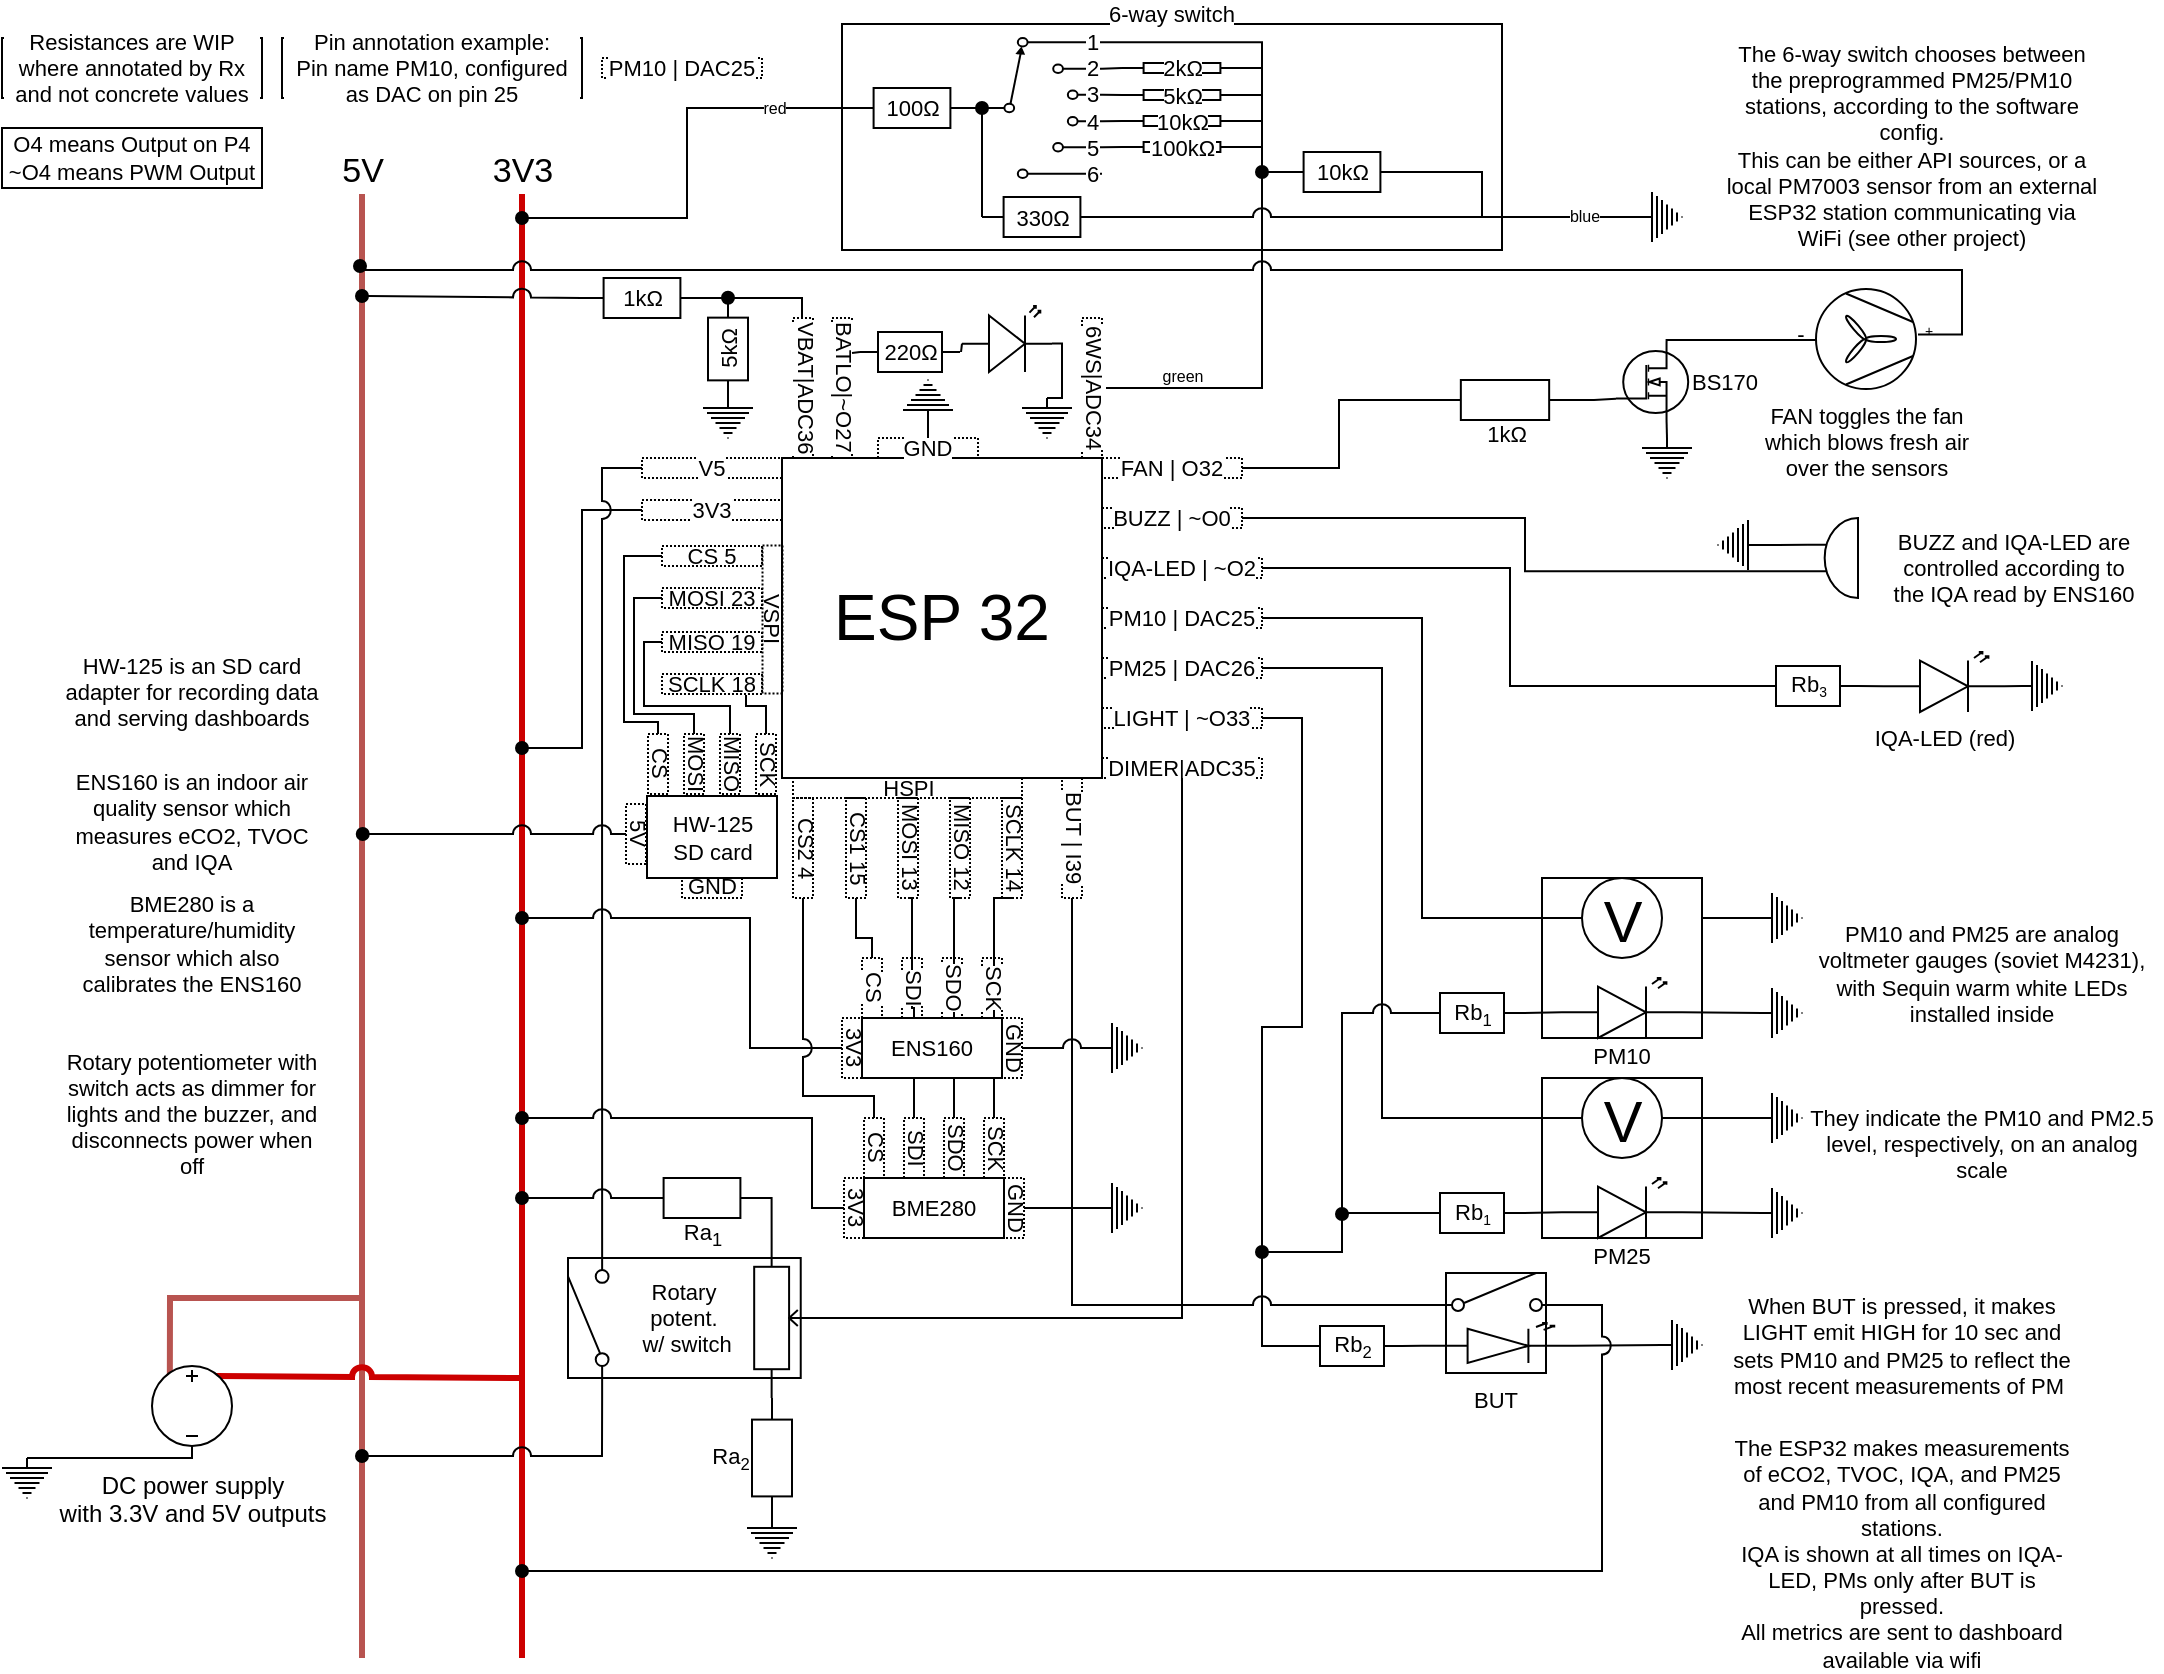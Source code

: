 <mxfile version="26.0.16">
  <diagram name="Page-1" id="7e0a89b8-554c-2b80-1dc8-d5c74ca68de4">
    <mxGraphModel dx="1915" dy="1052" grid="0" gridSize="10" guides="1" tooltips="1" connect="1" arrows="1" fold="1" page="1" pageScale="1" pageWidth="1100" pageHeight="850" background="none" math="0" shadow="0">
      <root>
        <mxCell id="0" />
        <mxCell id="1" parent="0" />
        <mxCell id="0n2y0Rt3axdqkWE7LyAB-60" style="edgeStyle=orthogonalEdgeStyle;shape=connector;rounded=0;orthogonalLoop=1;jettySize=auto;html=1;exitX=1;exitY=0.5;exitDx=0;exitDy=0;entryX=0;entryY=0.5;entryDx=0;entryDy=0;strokeColor=default;align=center;verticalAlign=middle;fontFamily=Helvetica;fontSize=11;fontColor=default;labelBackgroundColor=default;startFill=0;endArrow=none;" parent="1" source="fRjFHOvY2SyDoRDMswof-114" target="0n2y0Rt3axdqkWE7LyAB-54" edge="1">
          <mxGeometry relative="1" as="geometry">
            <Array as="points">
              <mxPoint x="475" y="450" />
              <mxPoint x="475" y="505" />
              <mxPoint x="476" y="505" />
            </Array>
          </mxGeometry>
        </mxCell>
        <mxCell id="0n2y0Rt3axdqkWE7LyAB-61" style="edgeStyle=orthogonalEdgeStyle;shape=connector;rounded=0;orthogonalLoop=1;jettySize=auto;html=1;exitX=1;exitY=0.5;exitDx=0;exitDy=0;entryX=0;entryY=0.5;entryDx=0;entryDy=0;strokeColor=default;align=center;verticalAlign=middle;fontFamily=Helvetica;fontSize=11;fontColor=default;labelBackgroundColor=default;startFill=0;endArrow=none;" parent="1" source="fRjFHOvY2SyDoRDMswof-113" target="0n2y0Rt3axdqkWE7LyAB-55" edge="1">
          <mxGeometry relative="1" as="geometry">
            <Array as="points">
              <mxPoint x="496" y="450" />
            </Array>
          </mxGeometry>
        </mxCell>
        <mxCell id="0n2y0Rt3axdqkWE7LyAB-62" style="edgeStyle=orthogonalEdgeStyle;shape=connector;rounded=0;orthogonalLoop=1;jettySize=auto;html=1;exitX=1;exitY=0.5;exitDx=0;exitDy=0;entryX=0;entryY=0.5;entryDx=0;entryDy=0;strokeColor=default;align=center;verticalAlign=middle;fontFamily=Helvetica;fontSize=11;fontColor=default;labelBackgroundColor=default;startFill=0;endArrow=none;" parent="1" source="fRjFHOvY2SyDoRDMswof-112" target="0n2y0Rt3axdqkWE7LyAB-56" edge="1">
          <mxGeometry relative="1" as="geometry">
            <Array as="points">
              <mxPoint x="516" y="450" />
            </Array>
          </mxGeometry>
        </mxCell>
        <mxCell id="fRjFHOvY2SyDoRDMswof-4" value="" style="endArrow=none;html=1;rounded=0;fillColor=#f8cecc;strokeColor=#CC0000;strokeWidth=3;" parent="1" edge="1">
          <mxGeometry width="50" height="50" relative="1" as="geometry">
            <mxPoint x="280" y="830" as="sourcePoint" />
            <mxPoint x="280" y="80" as="targetPoint" />
          </mxGeometry>
        </mxCell>
        <mxCell id="fRjFHOvY2SyDoRDMswof-5" value="&lt;font style=&quot;font-size: 17px;&quot;&gt;3V3&lt;/font&gt;" style="edgeLabel;html=1;align=center;verticalAlign=middle;resizable=0;points=[];" parent="fRjFHOvY2SyDoRDMswof-4" vertex="1" connectable="0">
          <mxGeometry x="0.869" relative="1" as="geometry">
            <mxPoint y="-42" as="offset" />
          </mxGeometry>
        </mxCell>
        <mxCell id="fRjFHOvY2SyDoRDMswof-211" value="6-way switch" style="rounded=0;whiteSpace=wrap;html=1;fontFamily=Helvetica;fontSize=11;fontColor=default;labelBackgroundColor=default;labelPosition=center;verticalLabelPosition=top;align=center;verticalAlign=bottom;spacingBottom=-4;" parent="1" vertex="1">
          <mxGeometry x="440" y="13" width="330" height="113" as="geometry" />
        </mxCell>
        <mxCell id="fRjFHOvY2SyDoRDMswof-2" value="" style="endArrow=none;html=1;rounded=0;fillColor=#f8cecc;strokeColor=#b85450;strokeWidth=3;" parent="1" edge="1">
          <mxGeometry width="50" height="50" relative="1" as="geometry">
            <mxPoint x="200" y="830" as="sourcePoint" />
            <mxPoint x="200" y="80" as="targetPoint" />
          </mxGeometry>
        </mxCell>
        <mxCell id="fRjFHOvY2SyDoRDMswof-3" value="&lt;font style=&quot;font-size: 17px;&quot;&gt;5V&lt;/font&gt;" style="edgeLabel;html=1;align=center;verticalAlign=middle;resizable=0;points=[];" parent="fRjFHOvY2SyDoRDMswof-2" vertex="1" connectable="0">
          <mxGeometry x="0.869" relative="1" as="geometry">
            <mxPoint y="-42" as="offset" />
          </mxGeometry>
        </mxCell>
        <mxCell id="fRjFHOvY2SyDoRDMswof-32" style="edgeStyle=elbowEdgeStyle;shape=connector;rounded=0;jumpStyle=arc;jumpSize=9;orthogonalLoop=1;jettySize=auto;html=1;strokeColor=default;align=center;verticalAlign=middle;fontFamily=Helvetica;fontSize=11;fontColor=default;labelBackgroundColor=default;startFill=0;endArrow=oval;endFill=1;" parent="1" source="fRjFHOvY2SyDoRDMswof-31" edge="1">
          <mxGeometry relative="1" as="geometry">
            <mxPoint x="280" y="375" as="targetPoint" />
          </mxGeometry>
        </mxCell>
        <mxCell id="fRjFHOvY2SyDoRDMswof-40" value="" style="group" parent="1" vertex="1" connectable="0">
          <mxGeometry x="303" y="620" width="128" height="80" as="geometry" />
        </mxCell>
        <mxCell id="fRjFHOvY2SyDoRDMswof-34" value="Rotary&lt;br&gt;potent.&lt;br&gt;&amp;nbsp;w/ switch" style="rounded=0;whiteSpace=wrap;html=1;fontFamily=Helvetica;fontSize=11;fontColor=default;labelBackgroundColor=default;" parent="fRjFHOvY2SyDoRDMswof-40" vertex="1">
          <mxGeometry y="10" width="116.364" height="60" as="geometry" />
        </mxCell>
        <mxCell id="fRjFHOvY2SyDoRDMswof-36" value="" style="pointerEvents=1;verticalLabelPosition=bottom;shadow=0;dashed=0;align=center;html=1;verticalAlign=top;shape=mxgraph.electrical.resistors.potentiometer_1;fontFamily=Helvetica;fontSize=11;fontColor=default;labelBackgroundColor=default;direction=north;" parent="fRjFHOvY2SyDoRDMswof-40" vertex="1">
          <mxGeometry x="93.091" width="34.909" height="80" as="geometry" />
        </mxCell>
        <mxCell id="fRjFHOvY2SyDoRDMswof-42" style="edgeStyle=elbowEdgeStyle;shape=connector;rounded=0;jumpStyle=arc;jumpSize=9;orthogonalLoop=1;jettySize=auto;html=1;strokeColor=default;align=center;verticalAlign=middle;fontFamily=Helvetica;fontSize=11;fontColor=default;labelBackgroundColor=default;startFill=0;endArrow=oval;exitX=0;exitY=0.8;exitDx=0;exitDy=0;startArrow=none;endFill=1;" parent="fRjFHOvY2SyDoRDMswof-40" source="fRjFHOvY2SyDoRDMswof-38" edge="1">
          <mxGeometry relative="1" as="geometry">
            <mxPoint x="-103" y="109" as="targetPoint" />
            <Array as="points">
              <mxPoint x="17" y="95" />
            </Array>
          </mxGeometry>
        </mxCell>
        <mxCell id="fRjFHOvY2SyDoRDMswof-38" value="" style="html=1;shape=mxgraph.electrical.electro-mechanical.singleSwitch;aspect=fixed;elSwitchState=off;fontFamily=Helvetica;fontSize=11;fontColor=default;labelBackgroundColor=default;direction=north;" parent="fRjFHOvY2SyDoRDMswof-40" vertex="1">
          <mxGeometry y="5.684e-14" width="21.33" height="80" as="geometry" />
        </mxCell>
        <mxCell id="fRjFHOvY2SyDoRDMswof-43" style="edgeStyle=elbowEdgeStyle;shape=connector;rounded=0;jumpStyle=arc;jumpSize=9;orthogonalLoop=1;jettySize=auto;html=1;exitX=1;exitY=0.8;exitDx=0;exitDy=0;entryX=0;entryY=0.5;entryDx=0;entryDy=0;strokeColor=default;align=center;verticalAlign=middle;fontFamily=Helvetica;fontSize=11;fontColor=default;labelBackgroundColor=default;startFill=0;endArrow=none;" parent="1" source="fRjFHOvY2SyDoRDMswof-38" target="fRjFHOvY2SyDoRDMswof-29" edge="1">
          <mxGeometry relative="1" as="geometry">
            <Array as="points">
              <mxPoint x="320" y="427" />
            </Array>
          </mxGeometry>
        </mxCell>
        <mxCell id="fRjFHOvY2SyDoRDMswof-47" value="" style="pointerEvents=1;verticalLabelPosition=bottom;shadow=0;dashed=0;align=center;html=1;verticalAlign=top;shape=mxgraph.electrical.signal_sources.protective_earth;fontFamily=Helvetica;fontSize=11;fontColor=default;labelBackgroundColor=default;" parent="1" vertex="1">
          <mxGeometry x="392.5" y="760" width="25" height="20" as="geometry" />
        </mxCell>
        <mxCell id="fRjFHOvY2SyDoRDMswof-52" style="edgeStyle=elbowEdgeStyle;shape=connector;rounded=0;jumpStyle=arc;jumpSize=9;orthogonalLoop=1;jettySize=auto;html=1;strokeColor=default;align=center;verticalAlign=middle;fontFamily=Helvetica;fontSize=11;fontColor=default;labelBackgroundColor=default;startFill=0;endArrow=oval;endFill=1;exitX=0;exitY=0.5;exitDx=0;exitDy=0;exitPerimeter=0;" parent="1" source="fRjFHOvY2SyDoRDMswof-57" edge="1">
          <mxGeometry relative="1" as="geometry">
            <mxPoint x="280" y="600" as="targetPoint" />
            <mxPoint x="340" y="590" as="sourcePoint" />
            <Array as="points">
              <mxPoint x="310" y="600" />
            </Array>
          </mxGeometry>
        </mxCell>
        <mxCell id="fRjFHOvY2SyDoRDMswof-57" value="Ra&lt;sub&gt;1&lt;/sub&gt;" style="pointerEvents=1;verticalLabelPosition=bottom;shadow=0;dashed=0;align=center;html=1;verticalAlign=top;shape=mxgraph.electrical.resistors.resistor_1;fontFamily=Helvetica;fontSize=11;fontColor=default;labelBackgroundColor=default;spacing=-4;" parent="1" vertex="1">
          <mxGeometry x="340" y="590" width="60" height="20" as="geometry" />
        </mxCell>
        <mxCell id="fRjFHOvY2SyDoRDMswof-58" value="Ra&lt;font size=&quot;1&quot;&gt;&lt;sub&gt;2&lt;/sub&gt;&lt;/font&gt;" style="pointerEvents=1;verticalLabelPosition=bottom;shadow=0;dashed=0;align=center;html=1;verticalAlign=top;shape=mxgraph.electrical.resistors.resistor_1;fontFamily=Helvetica;fontSize=11;fontColor=default;labelBackgroundColor=default;direction=south;spacing=-42;spacingLeft=-43;" parent="1" vertex="1">
          <mxGeometry x="395" y="700" width="20" height="60" as="geometry" />
        </mxCell>
        <mxCell id="fRjFHOvY2SyDoRDMswof-60" value="Resistances are WIP where annotated by Rx and not concrete values" style="text;html=1;align=center;verticalAlign=middle;whiteSpace=wrap;rounded=0;fontFamily=Helvetica;fontSize=11;fontColor=default;labelBackgroundColor=default;strokeColor=default;" parent="1" vertex="1">
          <mxGeometry x="20" y="20" width="130" height="30" as="geometry" />
        </mxCell>
        <mxCell id="fRjFHOvY2SyDoRDMswof-66" value="Pin annotation example:&lt;br&gt;Pin name PM10, configured as DAC on pin 25" style="text;html=1;align=center;verticalAlign=middle;whiteSpace=wrap;rounded=0;fontFamily=Helvetica;fontSize=11;fontColor=default;labelBackgroundColor=default;strokeColor=default;" parent="1" vertex="1">
          <mxGeometry x="160" y="20" width="150" height="30" as="geometry" />
        </mxCell>
        <mxCell id="fRjFHOvY2SyDoRDMswof-68" value="PM10 | DAC25" style="text;html=1;align=center;verticalAlign=middle;whiteSpace=wrap;rounded=0;fontFamily=Helvetica;fontSize=11;fontColor=default;labelBackgroundColor=default;fillColor=none;strokeColor=default;dashed=1;dashPattern=1 1;" parent="1" vertex="1">
          <mxGeometry x="320" y="30" width="80" height="10" as="geometry" />
        </mxCell>
        <mxCell id="fRjFHOvY2SyDoRDMswof-73" value="PM10 and PM25 are analog voltmeter gauges (soviet M4231), with Sequin warm white LEDs installed inside" style="text;html=1;align=center;verticalAlign=middle;whiteSpace=wrap;rounded=0;fontFamily=Helvetica;fontSize=11;fontColor=default;labelBackgroundColor=default;" parent="1" vertex="1">
          <mxGeometry x="920" y="440" width="180" height="95" as="geometry" />
        </mxCell>
        <mxCell id="fRjFHOvY2SyDoRDMswof-78" value="" style="edgeStyle=elbowEdgeStyle;shape=connector;rounded=0;jumpStyle=arc;jumpSize=9;orthogonalLoop=1;jettySize=auto;html=1;strokeColor=default;align=center;verticalAlign=middle;fontFamily=Helvetica;fontSize=11;fontColor=default;labelBackgroundColor=default;startFill=0;endArrow=none;" parent="1" source="fRjFHOvY2SyDoRDMswof-77" target="fRjFHOvY2SyDoRDMswof-74" edge="1">
          <mxGeometry relative="1" as="geometry" />
        </mxCell>
        <mxCell id="fRjFHOvY2SyDoRDMswof-77" value="" style="pointerEvents=1;verticalLabelPosition=bottom;shadow=0;dashed=0;align=center;html=1;verticalAlign=top;shape=mxgraph.electrical.signal_sources.protective_earth;fontFamily=Helvetica;fontSize=11;fontColor=default;labelBackgroundColor=default;direction=north;" parent="1" vertex="1">
          <mxGeometry x="900" y="447.5" width="20" height="25" as="geometry" />
        </mxCell>
        <mxCell id="fRjFHOvY2SyDoRDMswof-80" value="" style="pointerEvents=1;verticalLabelPosition=bottom;shadow=0;dashed=0;align=center;html=1;verticalAlign=top;shape=mxgraph.electrical.signal_sources.protective_earth;fontFamily=Helvetica;fontSize=11;fontColor=default;labelBackgroundColor=default;direction=north;" parent="1" vertex="1">
          <mxGeometry x="900" y="495" width="20" height="25" as="geometry" />
        </mxCell>
        <mxCell id="fRjFHOvY2SyDoRDMswof-83" value="" style="group" parent="1" vertex="1" connectable="0">
          <mxGeometry x="790" y="440" width="80" height="80" as="geometry" />
        </mxCell>
        <mxCell id="fRjFHOvY2SyDoRDMswof-70" value="PM10" style="whiteSpace=wrap;html=1;aspect=fixed;fontFamily=Helvetica;fontSize=11;fontColor=default;labelBackgroundColor=default;spacing=-2;spacingBottom=-30;labelPosition=center;verticalLabelPosition=bottom;align=center;verticalAlign=top;" parent="fRjFHOvY2SyDoRDMswof-83" vertex="1">
          <mxGeometry width="80" height="80" as="geometry" />
        </mxCell>
        <mxCell id="fRjFHOvY2SyDoRDMswof-74" value="&lt;font style=&quot;font-size: 29px;&quot;&gt;V&lt;/font&gt;" style="verticalLabelPosition=middle;shadow=0;dashed=0;align=center;html=1;verticalAlign=middle;strokeWidth=1;shape=ellipse;aspect=fixed;fontSize=50;fontFamily=Helvetica;fontColor=default;labelBackgroundColor=none;spacing=0;spacingBottom=13;" parent="fRjFHOvY2SyDoRDMswof-83" vertex="1">
          <mxGeometry x="20" width="40" height="40" as="geometry" />
        </mxCell>
        <mxCell id="fRjFHOvY2SyDoRDMswof-79" value="" style="verticalLabelPosition=bottom;shadow=0;dashed=0;align=center;html=1;verticalAlign=top;shape=mxgraph.electrical.opto_electronics.led_2;pointerEvents=1;fontFamily=Helvetica;fontSize=11;fontColor=default;labelBackgroundColor=default;" parent="fRjFHOvY2SyDoRDMswof-83" vertex="1">
          <mxGeometry x="10" y="50" width="60" height="30" as="geometry" />
        </mxCell>
        <mxCell id="fRjFHOvY2SyDoRDMswof-84" value="" style="group" parent="1" vertex="1" connectable="0">
          <mxGeometry x="790" y="540" width="80" height="80" as="geometry" />
        </mxCell>
        <mxCell id="fRjFHOvY2SyDoRDMswof-85" value="PM25" style="whiteSpace=wrap;html=1;aspect=fixed;fontFamily=Helvetica;fontSize=11;fontColor=default;labelBackgroundColor=default;spacing=-2;spacingBottom=-30;labelPosition=center;verticalLabelPosition=bottom;align=center;verticalAlign=top;" parent="fRjFHOvY2SyDoRDMswof-84" vertex="1">
          <mxGeometry width="80" height="80" as="geometry" />
        </mxCell>
        <mxCell id="fRjFHOvY2SyDoRDMswof-86" value="&lt;font style=&quot;font-size: 29px;&quot;&gt;V&lt;/font&gt;" style="verticalLabelPosition=middle;shadow=0;dashed=0;align=center;html=1;verticalAlign=middle;strokeWidth=1;shape=ellipse;aspect=fixed;fontSize=50;fontFamily=Helvetica;fontColor=default;labelBackgroundColor=none;spacing=0;spacingBottom=13;" parent="fRjFHOvY2SyDoRDMswof-84" vertex="1">
          <mxGeometry x="20" width="40" height="40" as="geometry" />
        </mxCell>
        <mxCell id="fRjFHOvY2SyDoRDMswof-87" value="" style="verticalLabelPosition=bottom;shadow=0;dashed=0;align=center;html=1;verticalAlign=top;shape=mxgraph.electrical.opto_electronics.led_2;pointerEvents=1;fontFamily=Helvetica;fontSize=11;fontColor=default;labelBackgroundColor=default;" parent="fRjFHOvY2SyDoRDMswof-84" vertex="1">
          <mxGeometry x="10" y="50" width="60" height="30" as="geometry" />
        </mxCell>
        <mxCell id="fRjFHOvY2SyDoRDMswof-88" value="They indicate the PM10 and PM2.5 level, respectively, on an analog scale" style="text;html=1;align=center;verticalAlign=middle;whiteSpace=wrap;rounded=0;fontFamily=Helvetica;fontSize=11;fontColor=default;labelBackgroundColor=default;" parent="1" vertex="1">
          <mxGeometry x="920" y="525" width="180" height="95" as="geometry" />
        </mxCell>
        <mxCell id="fRjFHOvY2SyDoRDMswof-89" value="" style="pointerEvents=1;verticalLabelPosition=bottom;shadow=0;dashed=0;align=center;html=1;verticalAlign=top;shape=mxgraph.electrical.signal_sources.protective_earth;fontFamily=Helvetica;fontSize=11;fontColor=default;labelBackgroundColor=default;direction=north;" parent="1" vertex="1">
          <mxGeometry x="900" y="595" width="20" height="25" as="geometry" />
        </mxCell>
        <mxCell id="fRjFHOvY2SyDoRDMswof-90" value="" style="pointerEvents=1;verticalLabelPosition=bottom;shadow=0;dashed=0;align=center;html=1;verticalAlign=top;shape=mxgraph.electrical.signal_sources.protective_earth;fontFamily=Helvetica;fontSize=11;fontColor=default;labelBackgroundColor=default;direction=north;" parent="1" vertex="1">
          <mxGeometry x="900" y="547.5" width="20" height="25" as="geometry" />
        </mxCell>
        <mxCell id="fRjFHOvY2SyDoRDMswof-91" style="edgeStyle=elbowEdgeStyle;shape=connector;rounded=0;jumpStyle=arc;jumpSize=9;orthogonalLoop=1;jettySize=auto;html=1;entryX=0.5;entryY=0;entryDx=0;entryDy=0;entryPerimeter=0;strokeColor=default;align=center;verticalAlign=middle;fontFamily=Helvetica;fontSize=11;fontColor=default;labelBackgroundColor=default;startFill=0;endArrow=none;exitX=1;exitY=0.57;exitDx=0;exitDy=0;exitPerimeter=0;" parent="1" source="fRjFHOvY2SyDoRDMswof-87" target="fRjFHOvY2SyDoRDMswof-89" edge="1">
          <mxGeometry relative="1" as="geometry" />
        </mxCell>
        <mxCell id="fRjFHOvY2SyDoRDMswof-92" style="edgeStyle=elbowEdgeStyle;shape=connector;rounded=0;jumpStyle=arc;jumpSize=9;orthogonalLoop=1;jettySize=auto;html=1;entryX=0.5;entryY=0;entryDx=0;entryDy=0;entryPerimeter=0;strokeColor=default;align=center;verticalAlign=middle;fontFamily=Helvetica;fontSize=11;fontColor=default;labelBackgroundColor=default;startFill=0;endArrow=none;" parent="1" source="fRjFHOvY2SyDoRDMswof-86" target="fRjFHOvY2SyDoRDMswof-90" edge="1">
          <mxGeometry relative="1" as="geometry" />
        </mxCell>
        <mxCell id="fRjFHOvY2SyDoRDMswof-93" style="edgeStyle=elbowEdgeStyle;shape=connector;rounded=0;jumpStyle=arc;jumpSize=9;orthogonalLoop=1;jettySize=auto;html=1;strokeColor=default;align=center;verticalAlign=middle;fontFamily=Helvetica;fontSize=11;fontColor=default;labelBackgroundColor=default;startFill=0;endArrow=none;entryX=1;entryY=0.5;entryDx=0;entryDy=0;" parent="1" source="fRjFHOvY2SyDoRDMswof-86" target="fRjFHOvY2SyDoRDMswof-20" edge="1">
          <mxGeometry relative="1" as="geometry">
            <mxPoint x="780" y="560" as="targetPoint" />
            <Array as="points">
              <mxPoint x="710" y="460" />
            </Array>
          </mxGeometry>
        </mxCell>
        <mxCell id="fRjFHOvY2SyDoRDMswof-75" style="edgeStyle=elbowEdgeStyle;shape=connector;rounded=0;jumpStyle=arc;jumpSize=9;orthogonalLoop=1;jettySize=auto;html=1;strokeColor=default;align=center;verticalAlign=middle;fontFamily=Helvetica;fontSize=11;fontColor=default;labelBackgroundColor=default;startFill=0;endArrow=none;entryX=1;entryY=0.5;entryDx=0;entryDy=0;" parent="1" source="fRjFHOvY2SyDoRDMswof-74" target="fRjFHOvY2SyDoRDMswof-19" edge="1">
          <mxGeometry relative="1" as="geometry">
            <mxPoint x="780" y="460" as="targetPoint" />
          </mxGeometry>
        </mxCell>
        <mxCell id="fRjFHOvY2SyDoRDMswof-117" value="" style="group" parent="1" vertex="1" connectable="0">
          <mxGeometry x="340" y="230" width="310" height="220" as="geometry" />
        </mxCell>
        <mxCell id="fRjFHOvY2SyDoRDMswof-61" value="" style="group" parent="fRjFHOvY2SyDoRDMswof-117" vertex="1" connectable="0">
          <mxGeometry width="310" height="220" as="geometry" />
        </mxCell>
        <mxCell id="fRjFHOvY2SyDoRDMswof-9" value="&lt;font style=&quot;font-size: 32px;&quot;&gt;ESP 32&lt;/font&gt;" style="whiteSpace=wrap;html=1;aspect=fixed;" parent="fRjFHOvY2SyDoRDMswof-61" vertex="1">
          <mxGeometry x="70" width="160" height="160" as="geometry" />
        </mxCell>
        <mxCell id="fRjFHOvY2SyDoRDMswof-17" value="BUZZ | ~O0" style="text;html=1;align=center;verticalAlign=middle;whiteSpace=wrap;rounded=0;fontFamily=Helvetica;fontSize=11;fontColor=default;labelBackgroundColor=default;fillColor=none;strokeColor=default;dashed=1;dashPattern=1 1;" parent="fRjFHOvY2SyDoRDMswof-61" vertex="1">
          <mxGeometry x="230" y="25" width="70" height="10" as="geometry" />
        </mxCell>
        <mxCell id="fRjFHOvY2SyDoRDMswof-18" value="IQA-LED | ~O2" style="text;html=1;align=center;verticalAlign=middle;whiteSpace=wrap;rounded=0;fontFamily=Helvetica;fontSize=11;fontColor=default;labelBackgroundColor=default;fillColor=none;strokeColor=default;dashed=1;dashPattern=1 1;" parent="fRjFHOvY2SyDoRDMswof-61" vertex="1">
          <mxGeometry x="230" y="50" width="80" height="10" as="geometry" />
        </mxCell>
        <mxCell id="fRjFHOvY2SyDoRDMswof-19" value="PM10 | DAC25" style="text;html=1;align=center;verticalAlign=middle;whiteSpace=wrap;rounded=0;fontFamily=Helvetica;fontSize=11;fontColor=default;labelBackgroundColor=default;fillColor=none;strokeColor=default;dashed=1;dashPattern=1 1;" parent="fRjFHOvY2SyDoRDMswof-61" vertex="1">
          <mxGeometry x="230" y="75" width="80" height="10" as="geometry" />
        </mxCell>
        <mxCell id="fRjFHOvY2SyDoRDMswof-20" value="PM25 | DAC26" style="text;html=1;align=center;verticalAlign=middle;whiteSpace=wrap;rounded=0;fontFamily=Helvetica;fontSize=11;fontColor=default;labelBackgroundColor=default;fillColor=none;strokeColor=default;dashed=1;dashPattern=1 1;" parent="fRjFHOvY2SyDoRDMswof-61" vertex="1">
          <mxGeometry x="230" y="100" width="80" height="10" as="geometry" />
        </mxCell>
        <mxCell id="fRjFHOvY2SyDoRDMswof-21" value="LIGHT | ~O33" style="text;html=1;align=center;verticalAlign=middle;whiteSpace=wrap;rounded=0;fontFamily=Helvetica;fontSize=11;fontColor=default;labelBackgroundColor=default;fillColor=none;strokeColor=default;dashed=1;dashPattern=1 1;" parent="fRjFHOvY2SyDoRDMswof-61" vertex="1">
          <mxGeometry x="230" y="125" width="80" height="10" as="geometry" />
        </mxCell>
        <mxCell id="fRjFHOvY2SyDoRDMswof-29" value="V5" style="text;html=1;align=center;verticalAlign=middle;whiteSpace=wrap;rounded=0;fontFamily=Helvetica;fontSize=11;fontColor=default;labelBackgroundColor=default;fillColor=none;strokeColor=default;dashed=1;dashPattern=1 1;" parent="fRjFHOvY2SyDoRDMswof-61" vertex="1">
          <mxGeometry width="70" height="10" as="geometry" />
        </mxCell>
        <mxCell id="fRjFHOvY2SyDoRDMswof-31" value="3V3" style="text;html=1;align=center;verticalAlign=middle;whiteSpace=wrap;rounded=0;fontFamily=Helvetica;fontSize=11;fontColor=default;labelBackgroundColor=default;fillColor=none;strokeColor=default;dashed=1;dashPattern=1 1;" parent="fRjFHOvY2SyDoRDMswof-61" vertex="1">
          <mxGeometry y="21" width="70" height="10" as="geometry" />
        </mxCell>
        <mxCell id="vEt8EZefUBXNLggfEmCZ-4" value="DIMER|ADC35" style="text;html=1;align=center;verticalAlign=middle;whiteSpace=wrap;rounded=0;fontFamily=Helvetica;fontSize=11;fontColor=default;labelBackgroundColor=default;fillColor=none;strokeColor=default;dashed=1;dashPattern=1 1;" parent="fRjFHOvY2SyDoRDMswof-61" vertex="1">
          <mxGeometry x="230" y="150" width="80" height="10" as="geometry" />
        </mxCell>
        <mxCell id="0n2y0Rt3axdqkWE7LyAB-13" value="HW-125&lt;div&gt;SD card&lt;/div&gt;" style="rounded=0;whiteSpace=wrap;html=1;fontFamily=Helvetica;fontSize=11;fontColor=default;labelBackgroundColor=default;" parent="fRjFHOvY2SyDoRDMswof-61" vertex="1">
          <mxGeometry x="2.5" y="169" width="65" height="41" as="geometry" />
        </mxCell>
        <mxCell id="0n2y0Rt3axdqkWE7LyAB-14" value="" style="group;rotation=90;" parent="fRjFHOvY2SyDoRDMswof-61" vertex="1" connectable="0">
          <mxGeometry x="-17" y="71" width="119.25" height="97" as="geometry" />
        </mxCell>
        <mxCell id="0n2y0Rt3axdqkWE7LyAB-15" value="VSPI" style="text;html=1;align=center;verticalAlign=middle;whiteSpace=wrap;rounded=0;fontFamily=Helvetica;fontSize=11;fontColor=default;labelBackgroundColor=none;fillColor=none;strokeColor=default;dashed=1;direction=south;dashPattern=1 1;rotation=90;" parent="0n2y0Rt3axdqkWE7LyAB-14" vertex="1">
          <mxGeometry x="45.25" y="4.75" width="74" height="10" as="geometry" />
        </mxCell>
        <mxCell id="0n2y0Rt3axdqkWE7LyAB-16" value="SCLK 18" style="text;html=1;align=center;verticalAlign=middle;whiteSpace=wrap;rounded=0;fontFamily=Helvetica;fontSize=11;fontColor=default;labelBackgroundColor=none;fillColor=none;strokeColor=default;dashed=1;textDirection=ltr;horizontal=0;direction=south;dashPattern=1 1;rotation=90;" parent="0n2y0Rt3axdqkWE7LyAB-14" vertex="1">
          <mxGeometry x="47" y="17" width="10" height="50" as="geometry" />
        </mxCell>
        <mxCell id="0n2y0Rt3axdqkWE7LyAB-30" style="edgeStyle=orthogonalEdgeStyle;shape=connector;rounded=0;orthogonalLoop=1;jettySize=auto;html=1;exitX=1;exitY=0.5;exitDx=0;exitDy=0;entryX=0;entryY=0.5;entryDx=0;entryDy=0;strokeColor=default;align=center;verticalAlign=middle;fontFamily=Helvetica;fontSize=11;fontColor=default;labelBackgroundColor=default;startFill=0;endArrow=none;" parent="0n2y0Rt3axdqkWE7LyAB-14" source="0n2y0Rt3axdqkWE7LyAB-17" target="0n2y0Rt3axdqkWE7LyAB-25" edge="1">
          <mxGeometry relative="1" as="geometry">
            <Array as="points">
              <mxPoint x="18" y="21" />
              <mxPoint x="18" y="53" />
              <mxPoint x="61" y="53" />
            </Array>
          </mxGeometry>
        </mxCell>
        <mxCell id="0n2y0Rt3axdqkWE7LyAB-17" value="MISO 19" style="text;html=1;align=center;verticalAlign=middle;whiteSpace=wrap;rounded=0;fontFamily=Helvetica;fontSize=11;fontColor=default;labelBackgroundColor=none;fillColor=none;strokeColor=default;dashed=1;textDirection=ltr;horizontal=0;direction=south;dashPattern=1 1;rotation=90;" parent="0n2y0Rt3axdqkWE7LyAB-14" vertex="1">
          <mxGeometry x="47" y="-4" width="10" height="50" as="geometry" />
        </mxCell>
        <mxCell id="0n2y0Rt3axdqkWE7LyAB-29" style="edgeStyle=orthogonalEdgeStyle;shape=connector;rounded=0;orthogonalLoop=1;jettySize=auto;html=1;exitX=1;exitY=0.5;exitDx=0;exitDy=0;entryX=0;entryY=0.5;entryDx=0;entryDy=0;strokeColor=default;align=center;verticalAlign=middle;fontFamily=Helvetica;fontSize=11;fontColor=default;labelBackgroundColor=default;startFill=0;endArrow=none;" parent="0n2y0Rt3axdqkWE7LyAB-14" source="0n2y0Rt3axdqkWE7LyAB-18" target="0n2y0Rt3axdqkWE7LyAB-24" edge="1">
          <mxGeometry relative="1" as="geometry">
            <Array as="points">
              <mxPoint x="13" y="-1" />
              <mxPoint x="13" y="57" />
              <mxPoint x="43" y="57" />
            </Array>
          </mxGeometry>
        </mxCell>
        <mxCell id="0n2y0Rt3axdqkWE7LyAB-18" value="MOSI 23" style="text;html=1;align=center;verticalAlign=middle;whiteSpace=wrap;rounded=0;fontFamily=Helvetica;fontSize=11;fontColor=default;labelBackgroundColor=none;fillColor=none;strokeColor=default;dashed=1;textDirection=ltr;horizontal=0;direction=south;dashPattern=1 1;rotation=90;" parent="0n2y0Rt3axdqkWE7LyAB-14" vertex="1">
          <mxGeometry x="47" y="-26" width="10" height="50" as="geometry" />
        </mxCell>
        <mxCell id="0n2y0Rt3axdqkWE7LyAB-19" value="CS 5" style="text;html=1;align=center;verticalAlign=middle;whiteSpace=wrap;rounded=0;fontFamily=Helvetica;fontSize=11;fontColor=default;labelBackgroundColor=none;fillColor=none;strokeColor=default;dashed=1;textDirection=ltr;horizontal=0;direction=north;dashPattern=1 1;rotation=90;labelPosition=center;verticalLabelPosition=middle;" parent="0n2y0Rt3axdqkWE7LyAB-14" vertex="1">
          <mxGeometry x="47" y="-47" width="10" height="50" as="geometry" />
        </mxCell>
        <mxCell id="0n2y0Rt3axdqkWE7LyAB-28" style="edgeStyle=orthogonalEdgeStyle;shape=connector;rounded=0;orthogonalLoop=1;jettySize=auto;html=1;exitX=0;exitY=0.5;exitDx=0;exitDy=0;entryX=0;entryY=0.5;entryDx=0;entryDy=0;strokeColor=default;align=center;verticalAlign=middle;fontFamily=Helvetica;fontSize=11;fontColor=default;labelBackgroundColor=default;startFill=0;endArrow=none;" parent="0n2y0Rt3axdqkWE7LyAB-14" source="0n2y0Rt3axdqkWE7LyAB-23" target="0n2y0Rt3axdqkWE7LyAB-19" edge="1">
          <mxGeometry relative="1" as="geometry">
            <Array as="points">
              <mxPoint x="25" y="61" />
              <mxPoint x="8" y="61" />
              <mxPoint x="8" y="-22" />
            </Array>
          </mxGeometry>
        </mxCell>
        <mxCell id="0n2y0Rt3axdqkWE7LyAB-23" value="CS" style="text;html=1;align=center;verticalAlign=middle;whiteSpace=wrap;rounded=0;fontFamily=Helvetica;fontSize=11;fontColor=default;labelBackgroundColor=none;fillColor=none;strokeColor=default;dashed=1;textDirection=vertical-rl;horizontal=1;direction=south;dashPattern=1 1;" parent="0n2y0Rt3axdqkWE7LyAB-14" vertex="1">
          <mxGeometry x="20" y="67" width="10" height="30" as="geometry" />
        </mxCell>
        <mxCell id="0n2y0Rt3axdqkWE7LyAB-24" value="MOSI" style="text;html=1;align=center;verticalAlign=middle;whiteSpace=wrap;rounded=0;fontFamily=Helvetica;fontSize=11;fontColor=default;labelBackgroundColor=none;fillColor=none;strokeColor=default;dashed=1;textDirection=vertical-rl;horizontal=1;direction=south;dashPattern=1 1;" parent="0n2y0Rt3axdqkWE7LyAB-14" vertex="1">
          <mxGeometry x="38" y="67" width="10" height="30" as="geometry" />
        </mxCell>
        <mxCell id="0n2y0Rt3axdqkWE7LyAB-25" value="MISO" style="text;html=1;align=center;verticalAlign=middle;whiteSpace=wrap;rounded=0;fontFamily=Helvetica;fontSize=11;fontColor=default;labelBackgroundColor=none;fillColor=none;strokeColor=default;dashed=1;textDirection=vertical-rl;horizontal=1;direction=south;dashPattern=1 1;" parent="0n2y0Rt3axdqkWE7LyAB-14" vertex="1">
          <mxGeometry x="56" y="67" width="10" height="30" as="geometry" />
        </mxCell>
        <mxCell id="0n2y0Rt3axdqkWE7LyAB-26" value="SCK" style="text;html=1;align=center;verticalAlign=middle;whiteSpace=wrap;rounded=0;fontFamily=Helvetica;fontSize=11;fontColor=default;labelBackgroundColor=none;fillColor=none;strokeColor=default;dashed=1;textDirection=vertical-rl;horizontal=1;direction=south;dashPattern=1 1;" parent="0n2y0Rt3axdqkWE7LyAB-14" vertex="1">
          <mxGeometry x="74" y="67" width="10" height="30" as="geometry" />
        </mxCell>
        <mxCell id="0n2y0Rt3axdqkWE7LyAB-27" style="edgeStyle=orthogonalEdgeStyle;shape=connector;rounded=0;orthogonalLoop=1;jettySize=auto;html=1;exitX=0;exitY=0.5;exitDx=0;exitDy=0;entryX=0.173;entryY=-0.048;entryDx=0;entryDy=0;entryPerimeter=0;strokeColor=default;align=center;verticalAlign=middle;fontFamily=Helvetica;fontSize=11;fontColor=default;labelBackgroundColor=default;startFill=0;endArrow=none;" parent="0n2y0Rt3axdqkWE7LyAB-14" source="0n2y0Rt3axdqkWE7LyAB-26" target="0n2y0Rt3axdqkWE7LyAB-16" edge="1">
          <mxGeometry relative="1" as="geometry">
            <Array as="points">
              <mxPoint x="79" y="53" />
              <mxPoint x="69" y="53" />
              <mxPoint x="69" y="48" />
            </Array>
          </mxGeometry>
        </mxCell>
        <mxCell id="0n2y0Rt3axdqkWE7LyAB-22" value="GND" style="text;html=1;align=center;verticalAlign=middle;whiteSpace=wrap;rounded=0;fontFamily=Helvetica;fontSize=11;fontColor=default;labelBackgroundColor=none;fillColor=none;strokeColor=default;dashed=1;textDirection=vertical-rl;horizontal=0;direction=west;dashPattern=1 1;" parent="fRjFHOvY2SyDoRDMswof-61" vertex="1">
          <mxGeometry x="20" y="210" width="30" height="10" as="geometry" />
        </mxCell>
        <mxCell id="0n2y0Rt3axdqkWE7LyAB-32" value="FAN | O32" style="text;html=1;align=center;verticalAlign=middle;whiteSpace=wrap;rounded=0;fontFamily=Helvetica;fontSize=11;fontColor=default;labelBackgroundColor=default;fillColor=none;strokeColor=default;dashed=1;dashPattern=1 1;" parent="fRjFHOvY2SyDoRDMswof-61" vertex="1">
          <mxGeometry x="230" width="70" height="10" as="geometry" />
        </mxCell>
        <mxCell id="fRjFHOvY2SyDoRDMswof-107" value="BUT | I39" style="text;html=1;align=center;verticalAlign=middle;whiteSpace=wrap;rounded=0;fontFamily=Helvetica;fontSize=11;fontColor=default;labelBackgroundColor=default;fillColor=none;strokeColor=default;dashed=1;textDirection=vertical-rl;horizontal=1;direction=south;dashPattern=1 1;" parent="fRjFHOvY2SyDoRDMswof-117" vertex="1">
          <mxGeometry x="210" y="160" width="10" height="60" as="geometry" />
        </mxCell>
        <mxCell id="fRjFHOvY2SyDoRDMswof-116" value="" style="group" parent="fRjFHOvY2SyDoRDMswof-117" vertex="1" connectable="0">
          <mxGeometry x="75.5" y="160" width="114.5" height="60" as="geometry" />
        </mxCell>
        <mxCell id="fRjFHOvY2SyDoRDMswof-96" value="HSPI" style="text;html=1;align=center;verticalAlign=middle;whiteSpace=wrap;rounded=0;fontFamily=Helvetica;fontSize=11;fontColor=default;labelBackgroundColor=none;fillColor=none;strokeColor=default;dashed=1;direction=south;dashPattern=1 1;" parent="fRjFHOvY2SyDoRDMswof-116" vertex="1">
          <mxGeometry width="114.5" height="10" as="geometry" />
        </mxCell>
        <mxCell id="fRjFHOvY2SyDoRDMswof-112" value="SCLK 14" style="text;html=1;align=center;verticalAlign=middle;whiteSpace=wrap;rounded=0;fontFamily=Helvetica;fontSize=11;fontColor=default;labelBackgroundColor=none;fillColor=none;strokeColor=default;dashed=1;textDirection=vertical-rl;horizontal=1;direction=south;dashPattern=1 1;" parent="fRjFHOvY2SyDoRDMswof-116" vertex="1">
          <mxGeometry x="104.5" y="10" width="10" height="50" as="geometry" />
        </mxCell>
        <mxCell id="fRjFHOvY2SyDoRDMswof-113" value="MISO 12" style="text;html=1;align=center;verticalAlign=middle;whiteSpace=wrap;rounded=0;fontFamily=Helvetica;fontSize=11;fontColor=default;labelBackgroundColor=none;fillColor=none;strokeColor=default;dashed=1;textDirection=vertical-rl;horizontal=1;direction=south;dashPattern=1 1;" parent="fRjFHOvY2SyDoRDMswof-116" vertex="1">
          <mxGeometry x="78.5" y="10" width="10" height="50" as="geometry" />
        </mxCell>
        <mxCell id="fRjFHOvY2SyDoRDMswof-114" value="MOSI 13" style="text;html=1;align=center;verticalAlign=middle;whiteSpace=wrap;rounded=0;fontFamily=Helvetica;fontSize=11;fontColor=default;labelBackgroundColor=none;fillColor=none;strokeColor=default;dashed=1;textDirection=vertical-rl;horizontal=1;direction=south;dashPattern=1 1;" parent="fRjFHOvY2SyDoRDMswof-116" vertex="1">
          <mxGeometry x="52.5" y="10" width="10" height="50" as="geometry" />
        </mxCell>
        <mxCell id="fRjFHOvY2SyDoRDMswof-115" value="CS2 4" style="text;html=1;align=center;verticalAlign=middle;whiteSpace=wrap;rounded=0;fontFamily=Helvetica;fontSize=11;fontColor=default;labelBackgroundColor=none;fillColor=none;strokeColor=default;dashed=1;textDirection=vertical-rl;horizontal=1;direction=south;dashPattern=1 1;" parent="fRjFHOvY2SyDoRDMswof-116" vertex="1">
          <mxGeometry y="10" width="10" height="50" as="geometry" />
        </mxCell>
        <mxCell id="0n2y0Rt3axdqkWE7LyAB-49" value="CS1 15" style="text;html=1;align=center;verticalAlign=middle;whiteSpace=wrap;rounded=0;fontFamily=Helvetica;fontSize=11;fontColor=default;labelBackgroundColor=none;fillColor=none;strokeColor=default;dashed=1;textDirection=vertical-rl;horizontal=1;direction=south;dashPattern=1 1;" parent="fRjFHOvY2SyDoRDMswof-116" vertex="1">
          <mxGeometry x="26.5" y="10" width="10" height="50" as="geometry" />
        </mxCell>
        <mxCell id="fRjFHOvY2SyDoRDMswof-121" value="" style="group" parent="1" vertex="1" connectable="0">
          <mxGeometry x="730" y="637.5" width="76" height="50" as="geometry" />
        </mxCell>
        <mxCell id="fRjFHOvY2SyDoRDMswof-118" value="BUT" style="whiteSpace=wrap;html=1;aspect=fixed;fontFamily=Helvetica;fontSize=11;fontColor=default;labelBackgroundColor=default;labelPosition=center;verticalLabelPosition=bottom;align=center;verticalAlign=top;" parent="fRjFHOvY2SyDoRDMswof-121" vertex="1">
          <mxGeometry x="12" width="50" height="50" as="geometry" />
        </mxCell>
        <mxCell id="fRjFHOvY2SyDoRDMswof-119" value="" style="html=1;shape=mxgraph.electrical.electro-mechanical.singleSwitch;aspect=fixed;elSwitchState=off;fontFamily=Helvetica;fontSize=11;fontColor=default;labelBackgroundColor=default;" parent="fRjFHOvY2SyDoRDMswof-121" vertex="1">
          <mxGeometry width="75" height="20" as="geometry" />
        </mxCell>
        <mxCell id="fRjFHOvY2SyDoRDMswof-120" value="" style="verticalLabelPosition=bottom;shadow=0;dashed=0;align=center;html=1;verticalAlign=top;shape=mxgraph.electrical.opto_electronics.led_2;pointerEvents=1;fontFamily=Helvetica;fontSize=11;fontColor=default;labelBackgroundColor=default;" parent="fRjFHOvY2SyDoRDMswof-121" vertex="1">
          <mxGeometry y="25" width="76" height="20" as="geometry" />
        </mxCell>
        <mxCell id="fRjFHOvY2SyDoRDMswof-122" value="" style="pointerEvents=1;verticalLabelPosition=bottom;shadow=0;dashed=0;align=center;html=1;verticalAlign=top;shape=mxgraph.electrical.signal_sources.protective_earth;fontFamily=Helvetica;fontSize=11;fontColor=default;labelBackgroundColor=default;direction=north;" parent="1" vertex="1">
          <mxGeometry x="850" y="661" width="20" height="25" as="geometry" />
        </mxCell>
        <mxCell id="fRjFHOvY2SyDoRDMswof-123" style="edgeStyle=elbowEdgeStyle;shape=connector;rounded=0;jumpStyle=arc;jumpSize=9;orthogonalLoop=1;jettySize=auto;html=1;exitX=1;exitY=0.57;exitDx=0;exitDy=0;exitPerimeter=0;entryX=0.5;entryY=0;entryDx=0;entryDy=0;entryPerimeter=0;strokeColor=default;align=center;verticalAlign=middle;fontFamily=Helvetica;fontSize=11;fontColor=default;labelBackgroundColor=default;startFill=0;endArrow=none;" parent="1" source="fRjFHOvY2SyDoRDMswof-120" target="fRjFHOvY2SyDoRDMswof-122" edge="1">
          <mxGeometry relative="1" as="geometry" />
        </mxCell>
        <mxCell id="vEt8EZefUBXNLggfEmCZ-6" style="edgeStyle=orthogonalEdgeStyle;rounded=0;orthogonalLoop=1;jettySize=auto;html=1;exitX=0;exitY=0.5;exitDx=0;exitDy=0;exitPerimeter=0;entryX=1;entryY=0.5;entryDx=0;entryDy=0;endArrow=none;startFill=0;" parent="1" source="fRjFHOvY2SyDoRDMswof-127" target="fRjFHOvY2SyDoRDMswof-21" edge="1">
          <mxGeometry relative="1" as="geometry" />
        </mxCell>
        <mxCell id="fRjFHOvY2SyDoRDMswof-127" value="Rb&lt;font size=&quot;1&quot;&gt;&lt;sub&gt;2&lt;/sub&gt;&lt;/font&gt;" style="pointerEvents=1;verticalLabelPosition=middle;shadow=0;dashed=0;align=center;html=1;verticalAlign=middle;shape=mxgraph.electrical.resistors.resistor_1;fontFamily=Helvetica;fontSize=11;fontColor=default;labelBackgroundColor=default;labelPosition=center;" parent="1" vertex="1">
          <mxGeometry x="670" y="664" width="50" height="20" as="geometry" />
        </mxCell>
        <mxCell id="fRjFHOvY2SyDoRDMswof-128" style="edgeStyle=elbowEdgeStyle;shape=connector;rounded=0;jumpStyle=arc;jumpSize=9;orthogonalLoop=1;jettySize=auto;html=1;exitX=1;exitY=0.5;exitDx=0;exitDy=0;exitPerimeter=0;entryX=0;entryY=0.57;entryDx=0;entryDy=0;entryPerimeter=0;strokeColor=default;align=center;verticalAlign=middle;fontFamily=Helvetica;fontSize=11;fontColor=default;labelBackgroundColor=default;startFill=0;endArrow=none;" parent="1" source="fRjFHOvY2SyDoRDMswof-127" target="fRjFHOvY2SyDoRDMswof-120" edge="1">
          <mxGeometry relative="1" as="geometry" />
        </mxCell>
        <mxCell id="fRjFHOvY2SyDoRDMswof-136" style="edgeStyle=elbowEdgeStyle;shape=connector;rounded=0;jumpStyle=arc;jumpSize=9;orthogonalLoop=1;jettySize=auto;html=1;strokeColor=default;align=center;verticalAlign=middle;fontFamily=Helvetica;fontSize=11;fontColor=default;labelBackgroundColor=default;startFill=0;endArrow=oval;endFill=1;exitX=1;exitY=0.8;exitDx=0;exitDy=0;" parent="1" source="fRjFHOvY2SyDoRDMswof-119" edge="1">
          <mxGeometry relative="1" as="geometry">
            <mxPoint x="280" y="786.5" as="targetPoint" />
            <mxPoint x="830" y="650" as="sourcePoint" />
            <Array as="points">
              <mxPoint x="820" y="767" />
            </Array>
          </mxGeometry>
        </mxCell>
        <mxCell id="fRjFHOvY2SyDoRDMswof-137" style="edgeStyle=elbowEdgeStyle;shape=connector;rounded=0;jumpStyle=arc;jumpSize=9;orthogonalLoop=1;jettySize=auto;html=1;exitX=0;exitY=0.8;exitDx=0;exitDy=0;strokeColor=default;align=center;verticalAlign=middle;fontFamily=Helvetica;fontSize=11;fontColor=default;labelBackgroundColor=default;startFill=0;endArrow=none;entryX=1;entryY=0.5;entryDx=0;entryDy=0;" parent="1" source="fRjFHOvY2SyDoRDMswof-119" target="fRjFHOvY2SyDoRDMswof-107" edge="1">
          <mxGeometry relative="1" as="geometry">
            <mxPoint x="560" y="474" as="targetPoint" />
            <Array as="points">
              <mxPoint x="555" y="554" />
            </Array>
          </mxGeometry>
        </mxCell>
        <mxCell id="fRjFHOvY2SyDoRDMswof-81" style="edgeStyle=elbowEdgeStyle;shape=connector;rounded=0;jumpStyle=arc;jumpSize=9;orthogonalLoop=1;jettySize=auto;html=1;entryX=1;entryY=0.57;entryDx=0;entryDy=0;entryPerimeter=0;strokeColor=default;align=center;verticalAlign=middle;fontFamily=Helvetica;fontSize=11;fontColor=default;labelBackgroundColor=default;startFill=0;endArrow=none;" parent="1" source="fRjFHOvY2SyDoRDMswof-80" target="fRjFHOvY2SyDoRDMswof-79" edge="1">
          <mxGeometry relative="1" as="geometry" />
        </mxCell>
        <mxCell id="fRjFHOvY2SyDoRDMswof-146" style="edgeStyle=elbowEdgeStyle;shape=connector;rounded=0;jumpStyle=arc;jumpSize=9;orthogonalLoop=1;jettySize=auto;html=1;exitX=0;exitY=0.5;exitDx=0;exitDy=0;exitPerimeter=0;strokeColor=default;align=center;verticalAlign=middle;fontFamily=Helvetica;fontSize=11;fontColor=default;labelBackgroundColor=default;startFill=0;endArrow=oval;endFill=1;" parent="1" source="fRjFHOvY2SyDoRDMswof-140" edge="1">
          <mxGeometry relative="1" as="geometry">
            <mxPoint x="690" y="608" as="targetPoint" />
            <Array as="points">
              <mxPoint x="690" y="550" />
            </Array>
          </mxGeometry>
        </mxCell>
        <mxCell id="fRjFHOvY2SyDoRDMswof-140" value="Rb&lt;font size=&quot;1&quot;&gt;&lt;sub&gt;1&lt;/sub&gt;&lt;/font&gt;" style="pointerEvents=1;verticalLabelPosition=middle;shadow=0;dashed=0;align=center;html=1;verticalAlign=middle;shape=mxgraph.electrical.resistors.resistor_1;fontFamily=Helvetica;fontSize=11;fontColor=default;labelBackgroundColor=default;labelPosition=center;" parent="1" vertex="1">
          <mxGeometry x="730" y="497.5" width="50" height="20" as="geometry" />
        </mxCell>
        <mxCell id="fRjFHOvY2SyDoRDMswof-143" style="edgeStyle=elbowEdgeStyle;shape=connector;rounded=0;jumpStyle=arc;jumpSize=9;orthogonalLoop=1;jettySize=auto;html=1;exitX=0;exitY=0.5;exitDx=0;exitDy=0;exitPerimeter=0;strokeColor=default;align=center;verticalAlign=middle;fontFamily=Helvetica;fontSize=11;fontColor=default;labelBackgroundColor=default;startFill=0;endArrow=oval;endFill=1;" parent="1" source="fRjFHOvY2SyDoRDMswof-141" edge="1">
          <mxGeometry relative="1" as="geometry">
            <mxPoint x="650" y="627" as="targetPoint" />
          </mxGeometry>
        </mxCell>
        <mxCell id="fRjFHOvY2SyDoRDMswof-141" value="Rb&lt;span style=&quot;font-size: 8.333px;&quot;&gt;&lt;sub&gt;1&lt;/sub&gt;&lt;/span&gt;" style="pointerEvents=1;verticalLabelPosition=middle;shadow=0;dashed=0;align=center;html=1;verticalAlign=middle;shape=mxgraph.electrical.resistors.resistor_1;fontFamily=Helvetica;fontSize=11;fontColor=default;labelBackgroundColor=default;labelPosition=center;" parent="1" vertex="1">
          <mxGeometry x="730" y="597.5" width="50" height="20" as="geometry" />
        </mxCell>
        <mxCell id="fRjFHOvY2SyDoRDMswof-142" style="edgeStyle=elbowEdgeStyle;shape=connector;rounded=0;jumpStyle=arc;jumpSize=9;orthogonalLoop=1;jettySize=auto;html=1;exitX=0;exitY=0.57;exitDx=0;exitDy=0;exitPerimeter=0;entryX=1;entryY=0.5;entryDx=0;entryDy=0;entryPerimeter=0;strokeColor=default;align=center;verticalAlign=middle;fontFamily=Helvetica;fontSize=11;fontColor=default;labelBackgroundColor=default;startFill=0;endArrow=none;" parent="1" source="fRjFHOvY2SyDoRDMswof-87" target="fRjFHOvY2SyDoRDMswof-141" edge="1">
          <mxGeometry relative="1" as="geometry" />
        </mxCell>
        <mxCell id="fRjFHOvY2SyDoRDMswof-145" style="edgeStyle=elbowEdgeStyle;shape=connector;rounded=0;jumpStyle=arc;jumpSize=9;orthogonalLoop=1;jettySize=auto;html=1;exitX=0;exitY=0.57;exitDx=0;exitDy=0;exitPerimeter=0;entryX=1;entryY=0.5;entryDx=0;entryDy=0;entryPerimeter=0;strokeColor=default;align=center;verticalAlign=middle;fontFamily=Helvetica;fontSize=11;fontColor=default;labelBackgroundColor=default;startFill=0;endArrow=none;" parent="1" source="fRjFHOvY2SyDoRDMswof-79" target="fRjFHOvY2SyDoRDMswof-140" edge="1">
          <mxGeometry relative="1" as="geometry" />
        </mxCell>
        <mxCell id="fRjFHOvY2SyDoRDMswof-147" value="When BUT is pressed, it makes LIGHT emit HIGH for 10 sec and sets PM10 and PM25 to reflect the most recent measurements of PM&amp;nbsp;" style="text;html=1;align=center;verticalAlign=middle;whiteSpace=wrap;rounded=0;fontFamily=Helvetica;fontSize=11;fontColor=default;labelBackgroundColor=default;" parent="1" vertex="1">
          <mxGeometry x="880" y="626.5" width="180" height="95" as="geometry" />
        </mxCell>
        <mxCell id="fRjFHOvY2SyDoRDMswof-161" style="edgeStyle=elbowEdgeStyle;shape=connector;rounded=0;jumpStyle=arc;jumpSize=9;orthogonalLoop=1;jettySize=auto;html=1;exitX=0.5;exitY=1;exitDx=0;exitDy=0;strokeColor=default;align=center;verticalAlign=middle;fontFamily=Helvetica;fontSize=11;fontColor=default;labelBackgroundColor=default;startFill=0;endArrow=oval;endFill=1;" parent="1" source="fRjFHOvY2SyDoRDMswof-153" edge="1">
          <mxGeometry relative="1" as="geometry">
            <mxPoint x="280" y="460" as="targetPoint" />
            <mxPoint x="440" y="535" as="sourcePoint" />
            <Array as="points">
              <mxPoint x="394" y="491" />
              <mxPoint x="380" y="460" />
            </Array>
          </mxGeometry>
        </mxCell>
        <mxCell id="fRjFHOvY2SyDoRDMswof-155" value="" style="pointerEvents=1;verticalLabelPosition=bottom;shadow=0;dashed=0;align=center;html=1;verticalAlign=top;shape=mxgraph.electrical.signal_sources.protective_earth;fontFamily=Helvetica;fontSize=11;fontColor=default;labelBackgroundColor=default;direction=north;" parent="1" vertex="1">
          <mxGeometry x="570" y="512.5" width="20" height="25" as="geometry" />
        </mxCell>
        <mxCell id="fRjFHOvY2SyDoRDMswof-156" style="edgeStyle=elbowEdgeStyle;shape=connector;rounded=0;jumpStyle=arc;jumpSize=9;orthogonalLoop=1;jettySize=auto;html=1;exitX=0.5;exitY=0;exitDx=0;exitDy=0;entryX=0.5;entryY=0;entryDx=0;entryDy=0;entryPerimeter=0;strokeColor=default;align=center;verticalAlign=middle;fontFamily=Helvetica;fontSize=11;fontColor=default;labelBackgroundColor=default;startFill=0;endArrow=none;" parent="1" source="fRjFHOvY2SyDoRDMswof-154" target="fRjFHOvY2SyDoRDMswof-155" edge="1">
          <mxGeometry relative="1" as="geometry" />
        </mxCell>
        <mxCell id="vEt8EZefUBXNLggfEmCZ-2" style="edgeStyle=orthogonalEdgeStyle;rounded=0;orthogonalLoop=1;jettySize=auto;html=1;exitX=1;exitY=0.335;exitDx=0;exitDy=0;exitPerimeter=0;entryX=1;entryY=0.5;entryDx=0;entryDy=0;endArrow=none;startFill=0;" parent="1" source="fRjFHOvY2SyDoRDMswof-169" target="fRjFHOvY2SyDoRDMswof-17" edge="1">
          <mxGeometry relative="1" as="geometry" />
        </mxCell>
        <mxCell id="fRjFHOvY2SyDoRDMswof-169" value="" style="pointerEvents=1;verticalLabelPosition=bottom;shadow=0;dashed=0;align=center;html=1;verticalAlign=top;shape=mxgraph.electrical.electro-mechanical.buzzer;fontFamily=Helvetica;fontSize=11;fontColor=default;labelBackgroundColor=default;direction=west;" parent="1" vertex="1">
          <mxGeometry x="923" y="260" width="25" height="40" as="geometry" />
        </mxCell>
        <mxCell id="fRjFHOvY2SyDoRDMswof-171" value="" style="pointerEvents=1;verticalLabelPosition=bottom;shadow=0;dashed=0;align=center;html=1;verticalAlign=top;shape=mxgraph.electrical.signal_sources.protective_earth;fontFamily=Helvetica;fontSize=11;fontColor=default;labelBackgroundColor=default;direction=south;" parent="1" vertex="1">
          <mxGeometry x="878" y="261" width="20" height="25" as="geometry" />
        </mxCell>
        <mxCell id="fRjFHOvY2SyDoRDMswof-172" style="edgeStyle=elbowEdgeStyle;shape=connector;rounded=0;jumpStyle=arc;jumpSize=9;orthogonalLoop=1;jettySize=auto;html=1;exitX=0.5;exitY=0;exitDx=0;exitDy=0;exitPerimeter=0;entryX=1;entryY=0.665;entryDx=0;entryDy=0;entryPerimeter=0;strokeColor=default;align=center;verticalAlign=middle;fontFamily=Helvetica;fontSize=11;fontColor=default;labelBackgroundColor=default;startFill=0;endArrow=none;" parent="1" source="fRjFHOvY2SyDoRDMswof-171" target="fRjFHOvY2SyDoRDMswof-169" edge="1">
          <mxGeometry relative="1" as="geometry" />
        </mxCell>
        <mxCell id="vEt8EZefUBXNLggfEmCZ-3" style="edgeStyle=orthogonalEdgeStyle;rounded=0;orthogonalLoop=1;jettySize=auto;html=1;exitX=0;exitY=0.5;exitDx=0;exitDy=0;exitPerimeter=0;entryX=1;entryY=0.5;entryDx=0;entryDy=0;endArrow=none;startFill=0;" parent="1" source="fRjFHOvY2SyDoRDMswof-174" target="fRjFHOvY2SyDoRDMswof-18" edge="1">
          <mxGeometry relative="1" as="geometry" />
        </mxCell>
        <mxCell id="fRjFHOvY2SyDoRDMswof-174" value="Rb&lt;span style=&quot;font-size: 8.333px;&quot;&gt;&lt;sub&gt;3&lt;/sub&gt;&lt;/span&gt;" style="pointerEvents=1;verticalLabelPosition=middle;shadow=0;dashed=0;align=center;html=1;verticalAlign=middle;shape=mxgraph.electrical.resistors.resistor_1;fontFamily=Helvetica;fontSize=11;fontColor=default;labelBackgroundColor=default;labelPosition=center;" parent="1" vertex="1">
          <mxGeometry x="898" y="334" width="50" height="20" as="geometry" />
        </mxCell>
        <mxCell id="fRjFHOvY2SyDoRDMswof-177" value="IQA-LED (red)" style="verticalLabelPosition=bottom;shadow=0;dashed=0;align=center;html=1;verticalAlign=top;shape=mxgraph.electrical.opto_electronics.led_2;pointerEvents=1;fontFamily=Helvetica;fontSize=11;fontColor=default;labelBackgroundColor=default;" parent="1" vertex="1">
          <mxGeometry x="961" y="327" width="60" height="30" as="geometry" />
        </mxCell>
        <mxCell id="fRjFHOvY2SyDoRDMswof-178" style="edgeStyle=elbowEdgeStyle;shape=connector;rounded=0;jumpStyle=arc;jumpSize=9;orthogonalLoop=1;jettySize=auto;html=1;exitX=1;exitY=0.5;exitDx=0;exitDy=0;exitPerimeter=0;entryX=0;entryY=0.57;entryDx=0;entryDy=0;entryPerimeter=0;strokeColor=default;align=center;verticalAlign=middle;fontFamily=Helvetica;fontSize=11;fontColor=default;labelBackgroundColor=default;startFill=0;endArrow=none;" parent="1" source="fRjFHOvY2SyDoRDMswof-174" target="fRjFHOvY2SyDoRDMswof-177" edge="1">
          <mxGeometry relative="1" as="geometry" />
        </mxCell>
        <mxCell id="fRjFHOvY2SyDoRDMswof-179" value="" style="pointerEvents=1;verticalLabelPosition=bottom;shadow=0;dashed=0;align=center;html=1;verticalAlign=top;shape=mxgraph.electrical.signal_sources.protective_earth;fontFamily=Helvetica;fontSize=11;fontColor=default;labelBackgroundColor=default;direction=north;" parent="1" vertex="1">
          <mxGeometry x="1030" y="331.5" width="20" height="25" as="geometry" />
        </mxCell>
        <mxCell id="fRjFHOvY2SyDoRDMswof-180" style="edgeStyle=elbowEdgeStyle;shape=connector;rounded=0;jumpStyle=arc;jumpSize=9;orthogonalLoop=1;jettySize=auto;html=1;exitX=1;exitY=0.57;exitDx=0;exitDy=0;exitPerimeter=0;entryX=0.5;entryY=0;entryDx=0;entryDy=0;entryPerimeter=0;strokeColor=default;align=center;verticalAlign=middle;fontFamily=Helvetica;fontSize=11;fontColor=default;labelBackgroundColor=default;startFill=0;endArrow=none;" parent="1" source="fRjFHOvY2SyDoRDMswof-177" target="fRjFHOvY2SyDoRDMswof-179" edge="1">
          <mxGeometry relative="1" as="geometry" />
        </mxCell>
        <mxCell id="fRjFHOvY2SyDoRDMswof-181" value="BUZZ and IQA-LED are controlled according to the IQA read by ENS160" style="text;html=1;align=center;verticalAlign=middle;whiteSpace=wrap;rounded=0;fontFamily=Helvetica;fontSize=11;fontColor=default;labelBackgroundColor=default;" parent="1" vertex="1">
          <mxGeometry x="961" y="270" width="130" height="30" as="geometry" />
        </mxCell>
        <mxCell id="fRjFHOvY2SyDoRDMswof-203" style="edgeStyle=elbowEdgeStyle;shape=connector;rounded=0;jumpStyle=arc;jumpSize=9;orthogonalLoop=1;jettySize=auto;html=1;exitX=1;exitY=0.03;exitDx=0;exitDy=0;strokeColor=default;align=center;verticalAlign=middle;fontFamily=Helvetica;fontSize=11;fontColor=default;labelBackgroundColor=default;startFill=0;endArrow=none;entryX=0.5;entryY=0;entryDx=0;entryDy=0;" parent="1" source="fRjFHOvY2SyDoRDMswof-182" target="fRjFHOvY2SyDoRDMswof-183" edge="1">
          <mxGeometry relative="1" as="geometry">
            <mxPoint x="420" y="140" as="targetPoint" />
            <Array as="points">
              <mxPoint x="650" y="80" />
            </Array>
          </mxGeometry>
        </mxCell>
        <mxCell id="fRjFHOvY2SyDoRDMswof-213" value="green" style="edgeLabel;html=1;align=center;verticalAlign=middle;resizable=0;points=[];fontFamily=Helvetica;fontSize=8;fontColor=default;labelBackgroundColor=default;spacingTop=-10;" parent="fRjFHOvY2SyDoRDMswof-203" vertex="1" connectable="0">
          <mxGeometry x="0.983" y="-1" relative="1" as="geometry">
            <mxPoint x="37" as="offset" />
          </mxGeometry>
        </mxCell>
        <mxCell id="fRjFHOvY2SyDoRDMswof-182" value="1&lt;div&gt;2&lt;/div&gt;&lt;div&gt;3&lt;/div&gt;&lt;div&gt;4&lt;/div&gt;&lt;div&gt;5&lt;/div&gt;&lt;div&gt;6&lt;/div&gt;" style="pointerEvents=1;verticalLabelPosition=middle;shadow=0;dashed=0;align=center;html=1;verticalAlign=middle;shape=mxgraph.electrical.electro-mechanical.selectorSwitch6Position2;elSwitchState=1;fontFamily=Helvetica;fontSize=11;fontColor=default;labelBackgroundColor=default;labelPosition=center;spacingRight=-50;" parent="1" vertex="1">
          <mxGeometry x="509" y="20" width="61" height="70" as="geometry" />
        </mxCell>
        <mxCell id="fRjFHOvY2SyDoRDMswof-183" value="6WS|ADC34" style="text;html=1;align=center;verticalAlign=middle;whiteSpace=wrap;rounded=0;fontFamily=Helvetica;fontSize=11;fontColor=default;labelBackgroundColor=default;fillColor=none;strokeColor=default;dashed=1;textDirection=vertical-rl;horizontal=1;direction=south;dashPattern=1 1;" parent="1" vertex="1">
          <mxGeometry x="560" y="160" width="10" height="70" as="geometry" />
        </mxCell>
        <mxCell id="fRjFHOvY2SyDoRDMswof-184" value="VBAT|ADC36" style="text;html=1;align=center;verticalAlign=middle;whiteSpace=wrap;rounded=0;fontFamily=Helvetica;fontSize=11;fontColor=default;labelBackgroundColor=default;fillColor=none;strokeColor=default;dashed=1;textDirection=vertical-rl;horizontal=1;direction=south;dashPattern=1 1;" parent="1" vertex="1">
          <mxGeometry x="415.5" y="160" width="10" height="70" as="geometry" />
        </mxCell>
        <mxCell id="fRjFHOvY2SyDoRDMswof-185" value="BATLO|~O27" style="text;html=1;align=center;verticalAlign=middle;whiteSpace=wrap;rounded=0;fontFamily=Helvetica;fontSize=11;fontColor=default;labelBackgroundColor=default;fillColor=none;strokeColor=default;dashed=1;textDirection=vertical-rl;horizontal=1;direction=south;dashPattern=1 1;" parent="1" vertex="1">
          <mxGeometry x="435" y="160" width="10" height="70" as="geometry" />
        </mxCell>
        <mxCell id="fRjFHOvY2SyDoRDMswof-188" style="edgeStyle=elbowEdgeStyle;shape=connector;rounded=0;jumpStyle=arc;jumpSize=9;orthogonalLoop=1;jettySize=auto;html=1;exitX=1;exitY=0.5;exitDx=0;exitDy=0;exitPerimeter=0;entryX=0;entryY=0.5;entryDx=0;entryDy=0;strokeColor=default;align=center;verticalAlign=middle;fontFamily=Helvetica;fontSize=11;fontColor=default;labelBackgroundColor=default;startFill=0;endArrow=none;" parent="1" source="fRjFHOvY2SyDoRDMswof-186" target="fRjFHOvY2SyDoRDMswof-182" edge="1">
          <mxGeometry relative="1" as="geometry" />
        </mxCell>
        <mxCell id="fRjFHOvY2SyDoRDMswof-210" style="edgeStyle=elbowEdgeStyle;shape=connector;rounded=0;jumpStyle=arc;jumpSize=9;orthogonalLoop=1;jettySize=auto;html=1;strokeColor=default;align=center;verticalAlign=middle;fontFamily=Helvetica;fontSize=11;fontColor=default;labelBackgroundColor=default;startFill=0;endArrow=oval;endFill=1;" parent="1" source="fRjFHOvY2SyDoRDMswof-186" edge="1">
          <mxGeometry relative="1" as="geometry">
            <mxPoint x="280" y="110" as="targetPoint" />
          </mxGeometry>
        </mxCell>
        <mxCell id="fRjFHOvY2SyDoRDMswof-214" value="red" style="edgeLabel;html=1;align=center;verticalAlign=middle;resizable=0;points=[];fontFamily=Helvetica;fontSize=8;fontColor=default;labelBackgroundColor=default;spacingTop=-5;" parent="fRjFHOvY2SyDoRDMswof-210" vertex="1" connectable="0">
          <mxGeometry x="-0.641" y="2" relative="1" as="geometry">
            <mxPoint as="offset" />
          </mxGeometry>
        </mxCell>
        <mxCell id="fRjFHOvY2SyDoRDMswof-186" value="100Ω" style="pointerEvents=1;verticalLabelPosition=middle;shadow=0;dashed=0;align=center;html=1;verticalAlign=middle;shape=mxgraph.electrical.resistors.resistor_1;fontFamily=Helvetica;fontSize=11;fontColor=default;labelBackgroundColor=default;labelPosition=center;" parent="1" vertex="1">
          <mxGeometry x="445" y="45" width="60" height="20" as="geometry" />
        </mxCell>
        <mxCell id="fRjFHOvY2SyDoRDMswof-189" style="edgeStyle=elbowEdgeStyle;shape=connector;rounded=0;jumpStyle=arc;jumpSize=9;orthogonalLoop=1;jettySize=auto;html=1;exitX=0;exitY=0.5;exitDx=0;exitDy=0;exitPerimeter=0;strokeColor=default;align=center;verticalAlign=middle;fontFamily=Helvetica;fontSize=11;fontColor=default;labelBackgroundColor=default;startFill=0;endArrow=oval;endFill=1;" parent="1" source="fRjFHOvY2SyDoRDMswof-187" edge="1">
          <mxGeometry relative="1" as="geometry">
            <mxPoint x="510" y="55" as="targetPoint" />
          </mxGeometry>
        </mxCell>
        <mxCell id="fRjFHOvY2SyDoRDMswof-202" style="edgeStyle=elbowEdgeStyle;shape=connector;rounded=0;jumpStyle=arc;jumpSize=9;orthogonalLoop=1;jettySize=auto;html=1;exitX=1;exitY=0.5;exitDx=0;exitDy=0;exitPerimeter=0;strokeColor=default;align=center;verticalAlign=middle;fontFamily=Helvetica;fontSize=11;fontColor=default;labelBackgroundColor=default;startFill=0;endArrow=none;entryX=0.5;entryY=0;entryDx=0;entryDy=0;entryPerimeter=0;" parent="1" source="fRjFHOvY2SyDoRDMswof-187" target="fRjFHOvY2SyDoRDMswof-200" edge="1">
          <mxGeometry relative="1" as="geometry">
            <mxPoint x="740" y="110" as="targetPoint" />
          </mxGeometry>
        </mxCell>
        <mxCell id="fRjFHOvY2SyDoRDMswof-187" value="330Ω" style="pointerEvents=1;verticalLabelPosition=middle;shadow=0;dashed=0;align=center;html=1;verticalAlign=middle;shape=mxgraph.electrical.resistors.resistor_1;fontFamily=Helvetica;fontSize=11;fontColor=default;labelBackgroundColor=default;labelPosition=center;" parent="1" vertex="1">
          <mxGeometry x="510" y="99.5" width="60" height="20" as="geometry" />
        </mxCell>
        <mxCell id="fRjFHOvY2SyDoRDMswof-206" style="edgeStyle=elbowEdgeStyle;shape=connector;rounded=0;jumpStyle=arc;jumpSize=9;orthogonalLoop=1;jettySize=auto;html=1;strokeColor=default;align=center;verticalAlign=middle;fontFamily=Helvetica;fontSize=11;fontColor=default;labelBackgroundColor=default;startFill=0;endArrow=none;" parent="1" source="fRjFHOvY2SyDoRDMswof-190" edge="1">
          <mxGeometry relative="1" as="geometry">
            <mxPoint x="650" y="35" as="targetPoint" />
          </mxGeometry>
        </mxCell>
        <mxCell id="fRjFHOvY2SyDoRDMswof-190" value="2kΩ" style="pointerEvents=1;verticalLabelPosition=middle;shadow=0;dashed=0;align=center;html=1;verticalAlign=middle;shape=mxgraph.electrical.resistors.resistor_1;fontFamily=Helvetica;fontSize=11;fontColor=default;labelBackgroundColor=default;labelPosition=center;" parent="1" vertex="1">
          <mxGeometry x="580" y="32.5" width="60" height="5" as="geometry" />
        </mxCell>
        <mxCell id="fRjFHOvY2SyDoRDMswof-207" style="edgeStyle=elbowEdgeStyle;shape=connector;rounded=0;jumpStyle=arc;jumpSize=9;orthogonalLoop=1;jettySize=auto;html=1;strokeColor=default;align=center;verticalAlign=middle;fontFamily=Helvetica;fontSize=11;fontColor=default;labelBackgroundColor=default;startFill=0;endArrow=none;" parent="1" source="fRjFHOvY2SyDoRDMswof-191" edge="1">
          <mxGeometry relative="1" as="geometry">
            <mxPoint x="650" y="48.5" as="targetPoint" />
          </mxGeometry>
        </mxCell>
        <mxCell id="fRjFHOvY2SyDoRDMswof-191" value="5kΩ" style="pointerEvents=1;verticalLabelPosition=middle;shadow=0;dashed=0;align=center;html=1;verticalAlign=middle;shape=mxgraph.electrical.resistors.resistor_1;fontFamily=Helvetica;fontSize=11;fontColor=default;labelBackgroundColor=default;labelPosition=center;" parent="1" vertex="1">
          <mxGeometry x="580" y="46" width="60" height="5" as="geometry" />
        </mxCell>
        <mxCell id="fRjFHOvY2SyDoRDMswof-208" style="edgeStyle=elbowEdgeStyle;shape=connector;rounded=0;jumpStyle=arc;jumpSize=9;orthogonalLoop=1;jettySize=auto;html=1;strokeColor=default;align=center;verticalAlign=middle;fontFamily=Helvetica;fontSize=11;fontColor=default;labelBackgroundColor=default;startFill=0;endArrow=none;" parent="1" source="fRjFHOvY2SyDoRDMswof-192" edge="1">
          <mxGeometry relative="1" as="geometry">
            <mxPoint x="650" y="61.5" as="targetPoint" />
          </mxGeometry>
        </mxCell>
        <mxCell id="fRjFHOvY2SyDoRDMswof-192" value="10kΩ" style="pointerEvents=1;verticalLabelPosition=middle;shadow=0;dashed=0;align=center;html=1;verticalAlign=middle;shape=mxgraph.electrical.resistors.resistor_1;fontFamily=Helvetica;fontSize=11;fontColor=default;labelBackgroundColor=default;labelPosition=center;" parent="1" vertex="1">
          <mxGeometry x="580" y="59" width="60" height="5" as="geometry" />
        </mxCell>
        <mxCell id="fRjFHOvY2SyDoRDMswof-209" style="edgeStyle=elbowEdgeStyle;shape=connector;rounded=0;jumpStyle=arc;jumpSize=9;orthogonalLoop=1;jettySize=auto;html=1;strokeColor=default;align=center;verticalAlign=middle;fontFamily=Helvetica;fontSize=11;fontColor=default;labelBackgroundColor=default;startFill=0;endArrow=none;" parent="1" source="fRjFHOvY2SyDoRDMswof-193" edge="1">
          <mxGeometry relative="1" as="geometry">
            <mxPoint x="650" y="74.5" as="targetPoint" />
          </mxGeometry>
        </mxCell>
        <mxCell id="fRjFHOvY2SyDoRDMswof-193" value="100kΩ" style="pointerEvents=1;verticalLabelPosition=middle;shadow=0;dashed=0;align=center;html=1;verticalAlign=middle;shape=mxgraph.electrical.resistors.resistor_1;fontFamily=Helvetica;fontSize=11;fontColor=default;labelBackgroundColor=default;labelPosition=center;" parent="1" vertex="1">
          <mxGeometry x="580" y="72" width="60" height="5" as="geometry" />
        </mxCell>
        <mxCell id="fRjFHOvY2SyDoRDMswof-194" style="edgeStyle=elbowEdgeStyle;shape=connector;rounded=0;jumpStyle=arc;jumpSize=9;orthogonalLoop=1;jettySize=auto;html=1;exitX=1;exitY=0.22;exitDx=0;exitDy=0;entryX=0;entryY=0.5;entryDx=0;entryDy=0;entryPerimeter=0;strokeColor=default;align=center;verticalAlign=middle;fontFamily=Helvetica;fontSize=11;fontColor=default;labelBackgroundColor=default;startFill=0;endArrow=none;" parent="1" source="fRjFHOvY2SyDoRDMswof-182" target="fRjFHOvY2SyDoRDMswof-190" edge="1">
          <mxGeometry relative="1" as="geometry" />
        </mxCell>
        <mxCell id="fRjFHOvY2SyDoRDMswof-195" style="edgeStyle=elbowEdgeStyle;shape=connector;rounded=0;jumpStyle=arc;jumpSize=9;orthogonalLoop=1;jettySize=auto;html=1;exitX=1;exitY=0.405;exitDx=0;exitDy=0;entryX=0;entryY=0.5;entryDx=0;entryDy=0;entryPerimeter=0;strokeColor=default;align=center;verticalAlign=middle;fontFamily=Helvetica;fontSize=11;fontColor=default;labelBackgroundColor=default;startFill=0;endArrow=none;" parent="1" source="fRjFHOvY2SyDoRDMswof-182" target="fRjFHOvY2SyDoRDMswof-191" edge="1">
          <mxGeometry relative="1" as="geometry" />
        </mxCell>
        <mxCell id="fRjFHOvY2SyDoRDMswof-196" style="edgeStyle=elbowEdgeStyle;shape=connector;rounded=0;jumpStyle=arc;jumpSize=9;orthogonalLoop=1;jettySize=auto;html=1;exitX=1;exitY=0.595;exitDx=0;exitDy=0;entryX=0;entryY=0.5;entryDx=0;entryDy=0;entryPerimeter=0;strokeColor=default;align=center;verticalAlign=middle;fontFamily=Helvetica;fontSize=11;fontColor=default;labelBackgroundColor=default;startFill=0;endArrow=none;" parent="1" source="fRjFHOvY2SyDoRDMswof-182" target="fRjFHOvY2SyDoRDMswof-192" edge="1">
          <mxGeometry relative="1" as="geometry" />
        </mxCell>
        <mxCell id="fRjFHOvY2SyDoRDMswof-197" style="edgeStyle=elbowEdgeStyle;shape=connector;rounded=0;jumpStyle=arc;jumpSize=9;orthogonalLoop=1;jettySize=auto;html=1;exitX=1;exitY=0.78;exitDx=0;exitDy=0;entryX=0;entryY=0.5;entryDx=0;entryDy=0;entryPerimeter=0;strokeColor=default;align=center;verticalAlign=middle;fontFamily=Helvetica;fontSize=11;fontColor=default;labelBackgroundColor=default;startFill=0;endArrow=none;" parent="1" source="fRjFHOvY2SyDoRDMswof-182" target="fRjFHOvY2SyDoRDMswof-193" edge="1">
          <mxGeometry relative="1" as="geometry" />
        </mxCell>
        <mxCell id="fRjFHOvY2SyDoRDMswof-205" style="edgeStyle=elbowEdgeStyle;shape=connector;rounded=0;jumpStyle=arc;jumpSize=9;orthogonalLoop=1;jettySize=auto;html=1;strokeColor=default;align=center;verticalAlign=middle;fontFamily=Helvetica;fontSize=11;fontColor=default;labelBackgroundColor=default;startFill=0;endArrow=oval;endFill=1;" parent="1" source="fRjFHOvY2SyDoRDMswof-199" edge="1">
          <mxGeometry relative="1" as="geometry">
            <mxPoint x="650" y="87" as="targetPoint" />
          </mxGeometry>
        </mxCell>
        <mxCell id="fRjFHOvY2SyDoRDMswof-199" value="10kΩ" style="pointerEvents=1;verticalLabelPosition=middle;shadow=0;dashed=0;align=center;html=1;verticalAlign=middle;shape=mxgraph.electrical.resistors.resistor_1;fontFamily=Helvetica;fontSize=11;fontColor=default;labelBackgroundColor=default;labelPosition=center;" parent="1" vertex="1">
          <mxGeometry x="660" y="77" width="60" height="20" as="geometry" />
        </mxCell>
        <mxCell id="fRjFHOvY2SyDoRDMswof-200" value="" style="pointerEvents=1;verticalLabelPosition=bottom;shadow=0;dashed=0;align=center;html=1;verticalAlign=top;shape=mxgraph.electrical.signal_sources.protective_earth;fontFamily=Helvetica;fontSize=11;fontColor=default;labelBackgroundColor=default;direction=north;" parent="1" vertex="1">
          <mxGeometry x="840" y="97" width="20" height="25" as="geometry" />
        </mxCell>
        <mxCell id="fRjFHOvY2SyDoRDMswof-201" style="edgeStyle=elbowEdgeStyle;shape=connector;rounded=0;jumpStyle=arc;jumpSize=9;orthogonalLoop=1;jettySize=auto;html=1;exitX=1;exitY=0.5;exitDx=0;exitDy=0;exitPerimeter=0;entryX=0.5;entryY=0;entryDx=0;entryDy=0;entryPerimeter=0;strokeColor=default;align=center;verticalAlign=middle;fontFamily=Helvetica;fontSize=11;fontColor=default;labelBackgroundColor=default;startFill=0;endArrow=none;" parent="1" source="fRjFHOvY2SyDoRDMswof-199" target="fRjFHOvY2SyDoRDMswof-200" edge="1">
          <mxGeometry relative="1" as="geometry">
            <Array as="points">
              <mxPoint x="760" y="100" />
            </Array>
          </mxGeometry>
        </mxCell>
        <mxCell id="fRjFHOvY2SyDoRDMswof-215" value="blue" style="edgeLabel;html=1;align=center;verticalAlign=middle;resizable=0;points=[];fontFamily=Helvetica;fontSize=8;fontColor=default;labelBackgroundColor=default;" parent="fRjFHOvY2SyDoRDMswof-201" vertex="1" connectable="0">
          <mxGeometry x="0.593" y="2" relative="1" as="geometry">
            <mxPoint y="1" as="offset" />
          </mxGeometry>
        </mxCell>
        <mxCell id="fRjFHOvY2SyDoRDMswof-218" value="" style="verticalLabelPosition=bottom;shadow=0;dashed=0;align=center;html=1;verticalAlign=top;shape=mxgraph.electrical.opto_electronics.led_2;pointerEvents=1;fontFamily=Helvetica;fontSize=11;fontColor=default;labelBackgroundColor=default;" parent="1" vertex="1">
          <mxGeometry x="500" y="154" width="45" height="33" as="geometry" />
        </mxCell>
        <mxCell id="fRjFHOvY2SyDoRDMswof-219" value="" style="pointerEvents=1;verticalLabelPosition=bottom;shadow=0;dashed=0;align=center;html=1;verticalAlign=top;shape=mxgraph.electrical.signal_sources.protective_earth;fontFamily=Helvetica;fontSize=11;fontColor=default;labelBackgroundColor=default;direction=east;" parent="1" vertex="1">
          <mxGeometry x="530" y="200" width="25" height="20" as="geometry" />
        </mxCell>
        <mxCell id="fRjFHOvY2SyDoRDMswof-222" style="edgeStyle=elbowEdgeStyle;shape=connector;rounded=0;jumpStyle=arc;jumpSize=9;orthogonalLoop=1;jettySize=auto;html=1;exitX=0.5;exitY=0;exitDx=0;exitDy=0;exitPerimeter=0;entryX=1;entryY=0.57;entryDx=0;entryDy=0;entryPerimeter=0;strokeColor=default;align=center;verticalAlign=middle;fontFamily=Helvetica;fontSize=11;fontColor=default;labelBackgroundColor=default;startFill=0;endArrow=none;" parent="1" source="fRjFHOvY2SyDoRDMswof-219" target="fRjFHOvY2SyDoRDMswof-218" edge="1">
          <mxGeometry relative="1" as="geometry">
            <Array as="points">
              <mxPoint x="550" y="190" />
            </Array>
          </mxGeometry>
        </mxCell>
        <mxCell id="fRjFHOvY2SyDoRDMswof-226" style="edgeStyle=elbowEdgeStyle;shape=connector;rounded=0;jumpStyle=arc;jumpSize=9;orthogonalLoop=1;jettySize=auto;html=1;exitX=0;exitY=0.5;exitDx=0;exitDy=0;exitPerimeter=0;entryX=0.25;entryY=0;entryDx=0;entryDy=0;strokeColor=default;align=center;verticalAlign=middle;fontFamily=Helvetica;fontSize=11;fontColor=default;labelBackgroundColor=default;startFill=0;endArrow=none;" parent="1" source="fRjFHOvY2SyDoRDMswof-223" target="fRjFHOvY2SyDoRDMswof-185" edge="1">
          <mxGeometry relative="1" as="geometry" />
        </mxCell>
        <mxCell id="fRjFHOvY2SyDoRDMswof-223" value="220Ω" style="pointerEvents=1;verticalLabelPosition=middle;shadow=0;dashed=0;align=center;html=1;verticalAlign=middle;shape=mxgraph.electrical.resistors.resistor_1;fontFamily=Helvetica;fontSize=11;fontColor=default;labelBackgroundColor=default;labelPosition=center;" parent="1" vertex="1">
          <mxGeometry x="449" y="167" width="50" height="20" as="geometry" />
        </mxCell>
        <mxCell id="fRjFHOvY2SyDoRDMswof-224" style="edgeStyle=elbowEdgeStyle;shape=connector;rounded=0;jumpStyle=arc;jumpSize=9;orthogonalLoop=1;jettySize=auto;html=1;entryX=1;entryY=0.5;entryDx=0;entryDy=0;entryPerimeter=0;strokeColor=default;align=center;verticalAlign=middle;fontFamily=Helvetica;fontSize=11;fontColor=default;labelBackgroundColor=default;startFill=0;endArrow=none;exitX=0;exitY=0.57;exitDx=0;exitDy=0;exitPerimeter=0;" parent="1" source="fRjFHOvY2SyDoRDMswof-218" target="fRjFHOvY2SyDoRDMswof-223" edge="1">
          <mxGeometry relative="1" as="geometry" />
        </mxCell>
        <mxCell id="fRjFHOvY2SyDoRDMswof-259" value="ENS160 is an indoor air quality sensor which measures eCO2, TVOC and IQA" style="text;html=1;align=center;verticalAlign=middle;whiteSpace=wrap;rounded=0;fontFamily=Helvetica;fontSize=11;fontColor=default;labelBackgroundColor=default;" parent="1" vertex="1">
          <mxGeometry x="50" y="379" width="130" height="65" as="geometry" />
        </mxCell>
        <mxCell id="fRjFHOvY2SyDoRDMswof-260" value="Rotary potentiometer with switch acts as dimmer for lights and the buzzer, and disconnects power when off" style="text;html=1;align=center;verticalAlign=middle;whiteSpace=wrap;rounded=0;fontFamily=Helvetica;fontSize=11;fontColor=default;labelBackgroundColor=default;" parent="1" vertex="1">
          <mxGeometry x="50" y="525" width="130" height="65" as="geometry" />
        </mxCell>
        <mxCell id="fRjFHOvY2SyDoRDMswof-261" value="The 6-way switch chooses between the preprogrammed PM25/PM10 stations, according to the software config.&lt;div&gt;This can be either API sources, or a local PM7003 sensor from an external ESP32 station communicating via WiFi (see other project)&lt;/div&gt;" style="text;html=1;align=center;verticalAlign=middle;whiteSpace=wrap;rounded=0;fontFamily=Helvetica;fontSize=11;fontColor=default;labelBackgroundColor=default;" parent="1" vertex="1">
          <mxGeometry x="880" y="59" width="190" height="30" as="geometry" />
        </mxCell>
        <mxCell id="fRjFHOvY2SyDoRDMswof-262" value="The ESP32 makes measurements of eCO2, TVOC, IQA, and PM25 and PM10 from all configured stations.&lt;div&gt;IQA is shown at all times on IQA-LED, PMs only after BUT is pressed.&lt;/div&gt;&lt;div&gt;All metrics are sent to dashboard available via wifi&lt;/div&gt;" style="text;html=1;align=center;verticalAlign=middle;whiteSpace=wrap;rounded=0;fontFamily=Helvetica;fontSize=11;fontColor=default;labelBackgroundColor=default;" parent="1" vertex="1">
          <mxGeometry x="880" y="730" width="180" height="95" as="geometry" />
        </mxCell>
        <mxCell id="fRjFHOvY2SyDoRDMswof-265" style="edgeStyle=elbowEdgeStyle;shape=connector;rounded=0;jumpStyle=arc;jumpSize=9;orthogonalLoop=1;jettySize=auto;html=1;exitX=1;exitY=0.5;exitDx=0;exitDy=0;exitPerimeter=0;entryX=0;entryY=0.5;entryDx=0;entryDy=0;strokeColor=default;align=center;verticalAlign=middle;fontFamily=Helvetica;fontSize=11;fontColor=default;labelBackgroundColor=default;startFill=0;endArrow=none;" parent="1" source="fRjFHOvY2SyDoRDMswof-264" target="fRjFHOvY2SyDoRDMswof-184" edge="1">
          <mxGeometry relative="1" as="geometry">
            <Array as="points">
              <mxPoint x="420" y="150" />
            </Array>
          </mxGeometry>
        </mxCell>
        <mxCell id="fRjFHOvY2SyDoRDMswof-271" style="edgeStyle=elbowEdgeStyle;shape=connector;rounded=0;jumpStyle=arc;jumpSize=9;orthogonalLoop=1;jettySize=auto;html=1;exitX=0;exitY=0.5;exitDx=0;exitDy=0;exitPerimeter=0;strokeColor=default;align=center;verticalAlign=middle;fontFamily=Helvetica;fontSize=11;fontColor=default;labelBackgroundColor=default;startFill=0;endArrow=oval;endFill=1;" parent="1" source="fRjFHOvY2SyDoRDMswof-264" edge="1">
          <mxGeometry relative="1" as="geometry">
            <mxPoint x="200" y="149" as="targetPoint" />
          </mxGeometry>
        </mxCell>
        <mxCell id="fRjFHOvY2SyDoRDMswof-264" value="1kΩ" style="pointerEvents=1;verticalLabelPosition=middle;shadow=0;dashed=0;align=center;html=1;verticalAlign=middle;shape=mxgraph.electrical.resistors.resistor_1;fontFamily=Helvetica;fontSize=11;fontColor=default;labelBackgroundColor=default;labelPosition=center;" parent="1" vertex="1">
          <mxGeometry x="310" y="140" width="60" height="20" as="geometry" />
        </mxCell>
        <mxCell id="fRjFHOvY2SyDoRDMswof-269" style="edgeStyle=elbowEdgeStyle;shape=connector;rounded=0;jumpStyle=arc;jumpSize=9;orthogonalLoop=1;jettySize=auto;html=1;exitX=0;exitY=0.5;exitDx=0;exitDy=0;exitPerimeter=0;strokeColor=default;align=center;verticalAlign=middle;fontFamily=Helvetica;fontSize=11;fontColor=default;labelBackgroundColor=default;startFill=0;endArrow=none;" parent="1" source="fRjFHOvY2SyDoRDMswof-266" edge="1">
          <mxGeometry relative="1" as="geometry">
            <mxPoint x="383" y="150" as="targetPoint" />
          </mxGeometry>
        </mxCell>
        <mxCell id="fRjFHOvY2SyDoRDMswof-270" style="edgeStyle=elbowEdgeStyle;shape=connector;rounded=0;jumpStyle=arc;jumpSize=9;orthogonalLoop=1;jettySize=auto;html=1;exitX=0;exitY=0.5;exitDx=0;exitDy=0;exitPerimeter=0;strokeColor=default;align=center;verticalAlign=middle;fontFamily=Helvetica;fontSize=11;fontColor=default;labelBackgroundColor=default;startFill=0;endArrow=oval;endFill=1;" parent="1" edge="1">
          <mxGeometry relative="1" as="geometry">
            <mxPoint x="383.074" y="149.889" as="targetPoint" />
            <mxPoint x="383" y="157" as="sourcePoint" />
          </mxGeometry>
        </mxCell>
        <mxCell id="fRjFHOvY2SyDoRDMswof-266" value="5kΩ" style="pointerEvents=1;verticalLabelPosition=middle;shadow=0;dashed=0;align=center;html=1;verticalAlign=middle;shape=mxgraph.electrical.resistors.resistor_1;fontFamily=Helvetica;fontSize=11;fontColor=default;labelBackgroundColor=default;direction=south;labelPosition=center;horizontal=0;" parent="1" vertex="1">
          <mxGeometry x="373" y="151" width="20" height="49" as="geometry" />
        </mxCell>
        <mxCell id="fRjFHOvY2SyDoRDMswof-267" value="" style="pointerEvents=1;verticalLabelPosition=bottom;shadow=0;dashed=0;align=center;html=1;verticalAlign=top;shape=mxgraph.electrical.signal_sources.protective_earth;fontFamily=Helvetica;fontSize=11;fontColor=default;labelBackgroundColor=default;direction=east;" parent="1" vertex="1">
          <mxGeometry x="370.5" y="200" width="25" height="20" as="geometry" />
        </mxCell>
        <mxCell id="fRjFHOvY2SyDoRDMswof-268" style="edgeStyle=elbowEdgeStyle;shape=connector;rounded=0;jumpStyle=arc;jumpSize=9;orthogonalLoop=1;jettySize=auto;html=1;entryX=1;entryY=0.5;entryDx=0;entryDy=0;entryPerimeter=0;strokeColor=default;align=center;verticalAlign=middle;fontFamily=Helvetica;fontSize=11;fontColor=default;labelBackgroundColor=default;startFill=0;endArrow=none;" parent="1" source="fRjFHOvY2SyDoRDMswof-267" target="fRjFHOvY2SyDoRDMswof-266" edge="1">
          <mxGeometry relative="1" as="geometry" />
        </mxCell>
        <mxCell id="vEt8EZefUBXNLggfEmCZ-5" style="edgeStyle=orthogonalEdgeStyle;rounded=0;orthogonalLoop=1;jettySize=auto;html=1;exitX=0.5;exitY=1;exitDx=0;exitDy=0;exitPerimeter=0;entryX=0.5;entryY=1;entryDx=0;entryDy=0;endArrow=none;startFill=0;" parent="1" source="fRjFHOvY2SyDoRDMswof-36" target="vEt8EZefUBXNLggfEmCZ-4" edge="1">
          <mxGeometry relative="1" as="geometry" />
        </mxCell>
        <mxCell id="0n2y0Rt3axdqkWE7LyAB-3" value="" style="endArrow=none;html=1;rounded=0;fillColor=#f8cecc;strokeColor=#b85450;strokeWidth=3;exitX=0.223;exitY=0.152;exitDx=0;exitDy=0;exitPerimeter=0;" parent="1" source="0n2y0Rt3axdqkWE7LyAB-1" edge="1">
          <mxGeometry width="50" height="50" relative="1" as="geometry">
            <mxPoint x="135" y="901" as="sourcePoint" />
            <mxPoint x="200" y="650" as="targetPoint" />
            <Array as="points">
              <mxPoint x="104" y="650" />
            </Array>
          </mxGeometry>
        </mxCell>
        <mxCell id="0n2y0Rt3axdqkWE7LyAB-5" value="" style="endArrow=none;html=1;rounded=0;fillColor=#f8cecc;strokeColor=#CC0000;strokeWidth=3;entryX=0.787;entryY=0.125;entryDx=0;entryDy=0;entryPerimeter=0;jumpStyle=arc;" parent="1" target="0n2y0Rt3axdqkWE7LyAB-1" edge="1">
          <mxGeometry width="50" height="50" relative="1" as="geometry">
            <mxPoint x="280" y="690" as="sourcePoint" />
            <mxPoint x="160" y="230" as="targetPoint" />
          </mxGeometry>
        </mxCell>
        <mxCell id="0n2y0Rt3axdqkWE7LyAB-1" value="DC power supply&lt;div&gt;with 3.3V and 5V outputs&lt;/div&gt;" style="pointerEvents=1;verticalLabelPosition=bottom;shadow=0;dashed=0;align=center;html=1;verticalAlign=top;shape=mxgraph.electrical.signal_sources.source;aspect=fixed;points=[[0.5,0,0],[1,0.5,0],[0.5,1,0],[0,0.5,0]];elSignalType=dc3;spacingBottom=-3;spacing=8;" parent="1" vertex="1">
          <mxGeometry x="95" y="684" width="40" height="40" as="geometry" />
        </mxCell>
        <mxCell id="0n2y0Rt3axdqkWE7LyAB-7" value="" style="pointerEvents=1;verticalLabelPosition=bottom;shadow=0;dashed=0;align=center;html=1;verticalAlign=top;shape=mxgraph.electrical.signal_sources.protective_earth;fontFamily=Helvetica;fontSize=11;fontColor=default;labelBackgroundColor=default;" parent="1" vertex="1">
          <mxGeometry x="20" y="730" width="25" height="20" as="geometry" />
        </mxCell>
        <mxCell id="0n2y0Rt3axdqkWE7LyAB-8" style="edgeStyle=orthogonalEdgeStyle;rounded=0;orthogonalLoop=1;jettySize=auto;html=1;exitX=0.5;exitY=0;exitDx=0;exitDy=0;exitPerimeter=0;entryX=0.5;entryY=1;entryDx=0;entryDy=0;entryPerimeter=0;endArrow=none;startFill=0;" parent="1" source="0n2y0Rt3axdqkWE7LyAB-7" target="0n2y0Rt3axdqkWE7LyAB-1" edge="1">
          <mxGeometry relative="1" as="geometry">
            <Array as="points">
              <mxPoint x="115" y="730" />
            </Array>
          </mxGeometry>
        </mxCell>
        <mxCell id="0n2y0Rt3axdqkWE7LyAB-9" style="edgeStyle=orthogonalEdgeStyle;rounded=0;orthogonalLoop=1;jettySize=auto;html=1;exitX=1;exitY=0.25;exitDx=0;exitDy=0;exitPerimeter=0;entryX=1;entryY=0.5;entryDx=0;entryDy=0;entryPerimeter=0;endArrow=none;startFill=0;" parent="1" source="fRjFHOvY2SyDoRDMswof-36" target="fRjFHOvY2SyDoRDMswof-57" edge="1">
          <mxGeometry relative="1" as="geometry">
            <Array as="points">
              <mxPoint x="405" y="600" />
            </Array>
          </mxGeometry>
        </mxCell>
        <mxCell id="0n2y0Rt3axdqkWE7LyAB-21" style="edgeStyle=orthogonalEdgeStyle;shape=connector;rounded=0;orthogonalLoop=1;jettySize=auto;html=1;exitX=0.5;exitY=1;exitDx=0;exitDy=0;strokeColor=default;align=center;verticalAlign=middle;fontFamily=Helvetica;fontSize=11;fontColor=default;labelBackgroundColor=default;startFill=0;endArrow=oval;jumpStyle=arc;endFill=1;jumpSize=9;" parent="1" source="0n2y0Rt3axdqkWE7LyAB-20" edge="1">
          <mxGeometry relative="1" as="geometry">
            <mxPoint x="200.381" y="418" as="targetPoint" />
          </mxGeometry>
        </mxCell>
        <mxCell id="0n2y0Rt3axdqkWE7LyAB-20" value="5V" style="text;html=1;align=center;verticalAlign=middle;whiteSpace=wrap;rounded=0;fontFamily=Helvetica;fontSize=11;fontColor=default;labelBackgroundColor=none;fillColor=none;strokeColor=default;dashed=1;textDirection=vertical-rl;horizontal=1;direction=south;dashPattern=1 1;" parent="1" vertex="1">
          <mxGeometry x="332" y="403" width="10" height="30" as="geometry" />
        </mxCell>
        <mxCell id="fRjFHOvY2SyDoRDMswof-14" value="GND" style="text;html=1;align=center;verticalAlign=middle;whiteSpace=wrap;rounded=0;fontFamily=Helvetica;fontSize=11;fontColor=default;labelBackgroundColor=default;fillColor=none;strokeColor=default;dashed=1;dashPattern=1 1;" parent="1" vertex="1">
          <mxGeometry x="458" y="220" width="50" height="10" as="geometry" />
        </mxCell>
        <mxCell id="fRjFHOvY2SyDoRDMswof-15" style="edgeStyle=elbowEdgeStyle;shape=connector;rounded=0;jumpStyle=arc;jumpSize=9;orthogonalLoop=1;jettySize=auto;html=1;exitX=0.5;exitY=0;exitDx=0;exitDy=0;strokeColor=default;align=center;verticalAlign=middle;fontFamily=Helvetica;fontSize=11;fontColor=default;labelBackgroundColor=default;startFill=0;endArrow=none;entryX=0.498;entryY=0.096;entryDx=0;entryDy=0;entryPerimeter=0;" parent="1" source="fRjFHOvY2SyDoRDMswof-14" target="fRjFHOvY2SyDoRDMswof-16" edge="1">
          <mxGeometry relative="1" as="geometry">
            <mxPoint x="660" y="325.238" as="targetPoint" />
          </mxGeometry>
        </mxCell>
        <mxCell id="fRjFHOvY2SyDoRDMswof-16" value="" style="pointerEvents=1;verticalLabelPosition=bottom;shadow=0;dashed=0;align=center;html=1;verticalAlign=top;shape=mxgraph.electrical.signal_sources.protective_earth;fontFamily=Helvetica;fontSize=11;fontColor=default;labelBackgroundColor=default;direction=west;" parent="1" vertex="1">
          <mxGeometry x="470.5" y="191" width="25" height="20" as="geometry" />
        </mxCell>
        <mxCell id="0n2y0Rt3axdqkWE7LyAB-45" style="edgeStyle=orthogonalEdgeStyle;shape=connector;rounded=0;orthogonalLoop=1;jettySize=auto;html=1;strokeColor=default;align=center;verticalAlign=middle;fontFamily=Helvetica;fontSize=11;fontColor=default;labelBackgroundColor=default;startFill=0;endArrow=oval;endFill=1;jumpStyle=arc;jumpSize=9;" parent="1" edge="1">
          <mxGeometry relative="1" as="geometry">
            <mxPoint x="199" y="134" as="targetPoint" />
            <mxPoint x="978" y="168.247" as="sourcePoint" />
            <Array as="points">
              <mxPoint x="1000" y="168" />
              <mxPoint x="1000" y="136" />
              <mxPoint x="199" y="136" />
              <mxPoint x="199" y="132" />
            </Array>
          </mxGeometry>
        </mxCell>
        <mxCell id="0n2y0Rt3axdqkWE7LyAB-48" value="+" style="edgeLabel;html=1;align=center;verticalAlign=bottom;resizable=0;points=[];fontFamily=Helvetica;fontSize=7;fontColor=default;labelBackgroundColor=none;spacing=-3;labelPosition=center;verticalLabelPosition=top;" parent="0n2y0Rt3axdqkWE7LyAB-45" vertex="1" connectable="0">
          <mxGeometry x="-0.988" y="1" relative="1" as="geometry">
            <mxPoint as="offset" />
          </mxGeometry>
        </mxCell>
        <mxCell id="0n2y0Rt3axdqkWE7LyAB-31" value="FAN toggles the fan&lt;div&gt;which blows fresh air&lt;/div&gt;&lt;div&gt;over the sensors&lt;/div&gt;" style="verticalLabelPosition=bottom;outlineConnect=0;align=center;dashed=0;html=1;verticalAlign=top;shape=mxgraph.pid2misc.fan;fanType=common;fontFamily=Helvetica;fontSize=11;fontColor=default;labelBackgroundColor=default;" parent="1" vertex="1">
          <mxGeometry x="927" y="145.5" width="50" height="50" as="geometry" />
        </mxCell>
        <mxCell id="0n2y0Rt3axdqkWE7LyAB-34" value="" style="pointerEvents=1;verticalLabelPosition=bottom;shadow=0;dashed=0;align=center;html=1;verticalAlign=top;shape=mxgraph.electrical.signal_sources.protective_earth;fontFamily=Helvetica;fontSize=11;fontColor=default;labelBackgroundColor=default;direction=east;" parent="1" vertex="1">
          <mxGeometry x="840" y="220" width="25" height="20" as="geometry" />
        </mxCell>
        <mxCell id="0n2y0Rt3axdqkWE7LyAB-40" style="edgeStyle=orthogonalEdgeStyle;shape=connector;rounded=0;orthogonalLoop=1;jettySize=auto;html=1;exitX=0.7;exitY=0;exitDx=0;exitDy=0;exitPerimeter=0;strokeColor=default;align=center;verticalAlign=middle;fontFamily=Helvetica;fontSize=11;fontColor=default;labelBackgroundColor=default;startFill=0;endArrow=none;" parent="1" source="0n2y0Rt3axdqkWE7LyAB-38" target="0n2y0Rt3axdqkWE7LyAB-31" edge="1">
          <mxGeometry relative="1" as="geometry">
            <Array as="points">
              <mxPoint x="852" y="171" />
            </Array>
          </mxGeometry>
        </mxCell>
        <mxCell id="0n2y0Rt3axdqkWE7LyAB-41" value="-" style="edgeLabel;html=1;align=center;verticalAlign=bottom;resizable=0;points=[];fontFamily=Helvetica;fontSize=11;fontColor=default;labelBackgroundColor=none;labelPosition=center;verticalLabelPosition=top;spacing=-3;" parent="0n2y0Rt3axdqkWE7LyAB-40" vertex="1" connectable="0">
          <mxGeometry x="0.773" relative="1" as="geometry">
            <mxPoint as="offset" />
          </mxGeometry>
        </mxCell>
        <mxCell id="0n2y0Rt3axdqkWE7LyAB-38" value="BS170" style="verticalLabelPosition=middle;shadow=0;dashed=0;align=left;html=1;verticalAlign=middle;shape=mxgraph.electrical.mosfets1.mosfet_ic_n;fontFamily=Helvetica;fontSize=11;fontColor=default;labelBackgroundColor=default;labelPosition=right;" parent="1" vertex="1">
          <mxGeometry x="827" y="173" width="36.1" height="38" as="geometry" />
        </mxCell>
        <mxCell id="0n2y0Rt3axdqkWE7LyAB-39" style="edgeStyle=orthogonalEdgeStyle;shape=connector;rounded=0;orthogonalLoop=1;jettySize=auto;html=1;exitX=0.7;exitY=1;exitDx=0;exitDy=0;exitPerimeter=0;entryX=0.5;entryY=0;entryDx=0;entryDy=0;entryPerimeter=0;strokeColor=default;align=center;verticalAlign=middle;fontFamily=Helvetica;fontSize=11;fontColor=default;labelBackgroundColor=default;startFill=0;endArrow=none;" parent="1" source="0n2y0Rt3axdqkWE7LyAB-38" target="0n2y0Rt3axdqkWE7LyAB-34" edge="1">
          <mxGeometry relative="1" as="geometry" />
        </mxCell>
        <mxCell id="0n2y0Rt3axdqkWE7LyAB-42" value="1kΩ" style="pointerEvents=1;verticalLabelPosition=bottom;shadow=0;dashed=0;align=center;html=1;verticalAlign=top;shape=mxgraph.electrical.resistors.resistor_1;fontFamily=Helvetica;fontSize=11;fontColor=default;labelBackgroundColor=default;spacing=-4;" parent="1" vertex="1">
          <mxGeometry x="737" y="191" width="69" height="20" as="geometry" />
        </mxCell>
        <mxCell id="0n2y0Rt3axdqkWE7LyAB-43" style="edgeStyle=orthogonalEdgeStyle;shape=connector;rounded=0;orthogonalLoop=1;jettySize=auto;html=1;exitX=1;exitY=0.5;exitDx=0;exitDy=0;exitPerimeter=0;entryX=0;entryY=0.72;entryDx=0;entryDy=0;entryPerimeter=0;strokeColor=default;align=center;verticalAlign=middle;fontFamily=Helvetica;fontSize=11;fontColor=default;labelBackgroundColor=default;startFill=0;endArrow=none;" parent="1" source="0n2y0Rt3axdqkWE7LyAB-42" target="0n2y0Rt3axdqkWE7LyAB-38" edge="1">
          <mxGeometry relative="1" as="geometry">
            <Array as="points">
              <mxPoint x="816" y="200" />
            </Array>
          </mxGeometry>
        </mxCell>
        <mxCell id="0n2y0Rt3axdqkWE7LyAB-33" style="edgeStyle=orthogonalEdgeStyle;shape=connector;rounded=0;orthogonalLoop=1;jettySize=auto;html=1;exitX=1;exitY=0.5;exitDx=0;exitDy=0;strokeColor=default;align=center;verticalAlign=middle;fontFamily=Helvetica;fontSize=11;fontColor=default;labelBackgroundColor=default;startFill=0;endArrow=none;entryX=0;entryY=0.5;entryDx=0;entryDy=0;entryPerimeter=0;" parent="1" source="0n2y0Rt3axdqkWE7LyAB-32" target="0n2y0Rt3axdqkWE7LyAB-42" edge="1">
          <mxGeometry relative="1" as="geometry">
            <mxPoint x="718.784" y="212.902" as="targetPoint" />
          </mxGeometry>
        </mxCell>
        <mxCell id="0n2y0Rt3axdqkWE7LyAB-50" value="" style="group" parent="1" vertex="1" connectable="0">
          <mxGeometry x="440" y="480" width="90" height="60" as="geometry" />
        </mxCell>
        <mxCell id="fRjFHOvY2SyDoRDMswof-148" value="ENS160" style="rounded=0;whiteSpace=wrap;html=1;fontFamily=Helvetica;fontSize=11;fontColor=default;labelBackgroundColor=default;" parent="0n2y0Rt3axdqkWE7LyAB-50" vertex="1">
          <mxGeometry x="10" y="30" width="70" height="30" as="geometry" />
        </mxCell>
        <mxCell id="fRjFHOvY2SyDoRDMswof-153" value="3V3" style="text;html=1;align=center;verticalAlign=middle;whiteSpace=wrap;rounded=0;fontFamily=Helvetica;fontSize=11;fontColor=default;labelBackgroundColor=none;fillColor=none;strokeColor=default;dashed=1;textDirection=vertical-rl;horizontal=1;direction=south;dashPattern=1 1;" parent="0n2y0Rt3axdqkWE7LyAB-50" vertex="1">
          <mxGeometry y="30" width="10" height="30" as="geometry" />
        </mxCell>
        <mxCell id="fRjFHOvY2SyDoRDMswof-154" value="GND" style="text;html=1;align=center;verticalAlign=middle;whiteSpace=wrap;rounded=0;fontFamily=Helvetica;fontSize=11;fontColor=default;labelBackgroundColor=none;fillColor=none;strokeColor=default;dashed=1;textDirection=vertical-rl;horizontal=1;direction=south;dashPattern=1 1;" parent="0n2y0Rt3axdqkWE7LyAB-50" vertex="1">
          <mxGeometry x="80" y="30" width="10" height="30" as="geometry" />
        </mxCell>
        <mxCell id="fRjFHOvY2SyDoRDMswof-149" value="CS" style="text;html=1;align=center;verticalAlign=middle;whiteSpace=wrap;rounded=0;fontFamily=Helvetica;fontSize=11;fontColor=default;labelBackgroundColor=default;fillColor=none;strokeColor=default;dashed=1;textDirection=vertical-rl;horizontal=1;direction=south;dashPattern=1 1;" parent="0n2y0Rt3axdqkWE7LyAB-50" vertex="1">
          <mxGeometry x="10" width="10" height="30" as="geometry" />
        </mxCell>
        <mxCell id="fRjFHOvY2SyDoRDMswof-150" value="SDI" style="text;html=1;align=center;verticalAlign=middle;whiteSpace=wrap;rounded=0;fontFamily=Helvetica;fontSize=11;fontColor=default;labelBackgroundColor=default;fillColor=none;strokeColor=default;dashed=1;textDirection=vertical-rl;horizontal=1;direction=south;dashPattern=1 1;" parent="0n2y0Rt3axdqkWE7LyAB-50" vertex="1">
          <mxGeometry x="30" width="10" height="30" as="geometry" />
        </mxCell>
        <mxCell id="fRjFHOvY2SyDoRDMswof-151" value="SDO" style="text;html=1;align=center;verticalAlign=middle;whiteSpace=wrap;rounded=0;fontFamily=Helvetica;fontSize=11;fontColor=default;labelBackgroundColor=default;fillColor=none;strokeColor=default;dashed=1;textDirection=vertical-rl;horizontal=1;direction=south;dashPattern=1 1;" parent="0n2y0Rt3axdqkWE7LyAB-50" vertex="1">
          <mxGeometry x="50" width="10" height="30" as="geometry" />
        </mxCell>
        <mxCell id="fRjFHOvY2SyDoRDMswof-152" value="SCK" style="text;html=1;align=center;verticalAlign=middle;whiteSpace=wrap;rounded=0;fontFamily=Helvetica;fontSize=11;fontColor=default;labelBackgroundColor=default;fillColor=none;strokeColor=default;dashed=1;textDirection=vertical-rl;horizontal=1;direction=south;dashPattern=1 1;" parent="0n2y0Rt3axdqkWE7LyAB-50" vertex="1">
          <mxGeometry x="70" width="10" height="30" as="geometry" />
        </mxCell>
        <mxCell id="0n2y0Rt3axdqkWE7LyAB-51" value="" style="group" parent="1" vertex="1" connectable="0">
          <mxGeometry x="441" y="560" width="90" height="60" as="geometry" />
        </mxCell>
        <mxCell id="0n2y0Rt3axdqkWE7LyAB-52" value="BME280" style="rounded=0;whiteSpace=wrap;html=1;fontFamily=Helvetica;fontSize=11;fontColor=default;labelBackgroundColor=default;" parent="0n2y0Rt3axdqkWE7LyAB-51" vertex="1">
          <mxGeometry x="10" y="30" width="70" height="30" as="geometry" />
        </mxCell>
        <mxCell id="0n2y0Rt3axdqkWE7LyAB-53" value="CS" style="text;html=1;align=center;verticalAlign=middle;whiteSpace=wrap;rounded=0;fontFamily=Helvetica;fontSize=11;fontColor=default;labelBackgroundColor=none;fillColor=none;strokeColor=default;dashed=1;textDirection=vertical-rl;horizontal=1;direction=south;dashPattern=1 1;" parent="0n2y0Rt3axdqkWE7LyAB-51" vertex="1">
          <mxGeometry x="10" width="10" height="30" as="geometry" />
        </mxCell>
        <mxCell id="0n2y0Rt3axdqkWE7LyAB-54" value="SDI" style="text;html=1;align=center;verticalAlign=middle;whiteSpace=wrap;rounded=0;fontFamily=Helvetica;fontSize=11;fontColor=default;labelBackgroundColor=none;fillColor=none;strokeColor=default;dashed=1;textDirection=vertical-rl;horizontal=1;direction=south;dashPattern=1 1;" parent="0n2y0Rt3axdqkWE7LyAB-51" vertex="1">
          <mxGeometry x="30" width="10" height="30" as="geometry" />
        </mxCell>
        <mxCell id="0n2y0Rt3axdqkWE7LyAB-55" value="SDO" style="text;html=1;align=center;verticalAlign=middle;whiteSpace=wrap;rounded=0;fontFamily=Helvetica;fontSize=11;fontColor=default;labelBackgroundColor=none;fillColor=none;strokeColor=default;dashed=1;textDirection=vertical-rl;horizontal=1;direction=south;dashPattern=1 1;" parent="0n2y0Rt3axdqkWE7LyAB-51" vertex="1">
          <mxGeometry x="50" width="10" height="30" as="geometry" />
        </mxCell>
        <mxCell id="0n2y0Rt3axdqkWE7LyAB-56" value="SCK" style="text;html=1;align=center;verticalAlign=middle;whiteSpace=wrap;rounded=0;fontFamily=Helvetica;fontSize=11;fontColor=default;labelBackgroundColor=none;fillColor=none;strokeColor=default;dashed=1;textDirection=vertical-rl;horizontal=1;direction=south;dashPattern=1 1;" parent="0n2y0Rt3axdqkWE7LyAB-51" vertex="1">
          <mxGeometry x="70" width="10" height="30" as="geometry" />
        </mxCell>
        <mxCell id="0n2y0Rt3axdqkWE7LyAB-66" style="edgeStyle=orthogonalEdgeStyle;shape=connector;rounded=0;orthogonalLoop=1;jettySize=auto;html=1;exitX=0.5;exitY=1;exitDx=0;exitDy=0;strokeColor=default;align=center;verticalAlign=middle;fontFamily=Helvetica;fontSize=11;fontColor=default;labelBackgroundColor=default;startFill=0;endArrow=oval;endFill=1;jumpStyle=arc;jumpSize=9;" parent="0n2y0Rt3axdqkWE7LyAB-51" source="0n2y0Rt3axdqkWE7LyAB-57" edge="1">
          <mxGeometry relative="1" as="geometry">
            <mxPoint x="-161" as="targetPoint" />
            <Array as="points">
              <mxPoint x="-16" y="45" />
              <mxPoint x="-16" />
              <mxPoint x="-161" />
            </Array>
          </mxGeometry>
        </mxCell>
        <mxCell id="0n2y0Rt3axdqkWE7LyAB-57" value="3V3" style="text;html=1;align=center;verticalAlign=middle;whiteSpace=wrap;rounded=0;fontFamily=Helvetica;fontSize=11;fontColor=default;labelBackgroundColor=none;fillColor=none;strokeColor=default;dashed=1;textDirection=vertical-rl;horizontal=1;direction=south;dashPattern=1 1;" parent="0n2y0Rt3axdqkWE7LyAB-51" vertex="1">
          <mxGeometry y="30" width="10" height="30" as="geometry" />
        </mxCell>
        <mxCell id="0n2y0Rt3axdqkWE7LyAB-58" value="GND" style="text;html=1;align=center;verticalAlign=middle;whiteSpace=wrap;rounded=0;fontFamily=Helvetica;fontSize=11;fontColor=default;labelBackgroundColor=none;fillColor=none;strokeColor=default;dashed=1;textDirection=vertical-rl;horizontal=1;direction=south;dashPattern=1 1;" parent="0n2y0Rt3axdqkWE7LyAB-51" vertex="1">
          <mxGeometry x="80" y="30" width="10" height="30" as="geometry" />
        </mxCell>
        <mxCell id="0n2y0Rt3axdqkWE7LyAB-64" value="" style="pointerEvents=1;verticalLabelPosition=bottom;shadow=0;dashed=0;align=center;html=1;verticalAlign=top;shape=mxgraph.electrical.signal_sources.protective_earth;fontFamily=Helvetica;fontSize=11;fontColor=default;labelBackgroundColor=default;direction=north;" parent="1" vertex="1">
          <mxGeometry x="570" y="592.5" width="20" height="25" as="geometry" />
        </mxCell>
        <mxCell id="0n2y0Rt3axdqkWE7LyAB-65" style="edgeStyle=orthogonalEdgeStyle;shape=connector;rounded=0;orthogonalLoop=1;jettySize=auto;html=1;exitX=0.5;exitY=0;exitDx=0;exitDy=0;entryX=0.5;entryY=0;entryDx=0;entryDy=0;entryPerimeter=0;strokeColor=default;align=center;verticalAlign=middle;fontFamily=Helvetica;fontSize=11;fontColor=default;labelBackgroundColor=default;startFill=0;endArrow=none;" parent="1" source="0n2y0Rt3axdqkWE7LyAB-58" target="0n2y0Rt3axdqkWE7LyAB-64" edge="1">
          <mxGeometry relative="1" as="geometry" />
        </mxCell>
        <mxCell id="0n2y0Rt3axdqkWE7LyAB-67" value="BME280 is a temperature/humidity sensor which also calibrates the ENS160" style="text;html=1;align=center;verticalAlign=middle;whiteSpace=wrap;rounded=0;fontFamily=Helvetica;fontSize=11;fontColor=default;labelBackgroundColor=default;" parent="1" vertex="1">
          <mxGeometry x="50" y="440" width="130" height="65" as="geometry" />
        </mxCell>
        <mxCell id="0n2y0Rt3axdqkWE7LyAB-68" value="HW-125 is an SD card adapter for recording data and serving dashboards" style="text;html=1;align=center;verticalAlign=middle;whiteSpace=wrap;rounded=0;fontFamily=Helvetica;fontSize=11;fontColor=default;labelBackgroundColor=default;" parent="1" vertex="1">
          <mxGeometry x="50" y="314" width="130" height="65" as="geometry" />
        </mxCell>
        <mxCell id="0n2y0Rt3axdqkWE7LyAB-69" style="edgeStyle=orthogonalEdgeStyle;shape=connector;rounded=0;orthogonalLoop=1;jettySize=auto;html=1;entryX=0;entryY=0.5;entryDx=0;entryDy=0;strokeColor=default;align=center;verticalAlign=middle;fontFamily=Helvetica;fontSize=11;fontColor=default;labelBackgroundColor=default;startFill=0;endArrow=none;" parent="1" source="0n2y0Rt3axdqkWE7LyAB-49" target="fRjFHOvY2SyDoRDMswof-149" edge="1">
          <mxGeometry relative="1" as="geometry" />
        </mxCell>
        <mxCell id="0n2y0Rt3axdqkWE7LyAB-70" style="edgeStyle=orthogonalEdgeStyle;shape=connector;rounded=0;orthogonalLoop=1;jettySize=auto;html=1;entryX=0;entryY=0.5;entryDx=0;entryDy=0;strokeColor=default;align=center;verticalAlign=middle;fontFamily=Helvetica;fontSize=11;fontColor=default;labelBackgroundColor=default;startFill=0;endArrow=none;jumpStyle=arc;jumpSize=9;" parent="1" source="fRjFHOvY2SyDoRDMswof-115" target="0n2y0Rt3axdqkWE7LyAB-53" edge="1">
          <mxGeometry relative="1" as="geometry">
            <Array as="points">
              <mxPoint x="421" y="549" />
              <mxPoint x="456" y="549" />
            </Array>
          </mxGeometry>
        </mxCell>
        <mxCell id="_u-o_Hoxr4G-rRUjNouI-1" value="O4 means Output on P4&lt;div&gt;~O4 means PWM Output&lt;/div&gt;" style="text;html=1;align=center;verticalAlign=middle;whiteSpace=wrap;rounded=0;fontFamily=Helvetica;fontSize=11;fontColor=default;labelBackgroundColor=default;strokeColor=default;" vertex="1" parent="1">
          <mxGeometry x="20" y="65" width="130" height="30" as="geometry" />
        </mxCell>
      </root>
    </mxGraphModel>
  </diagram>
</mxfile>
